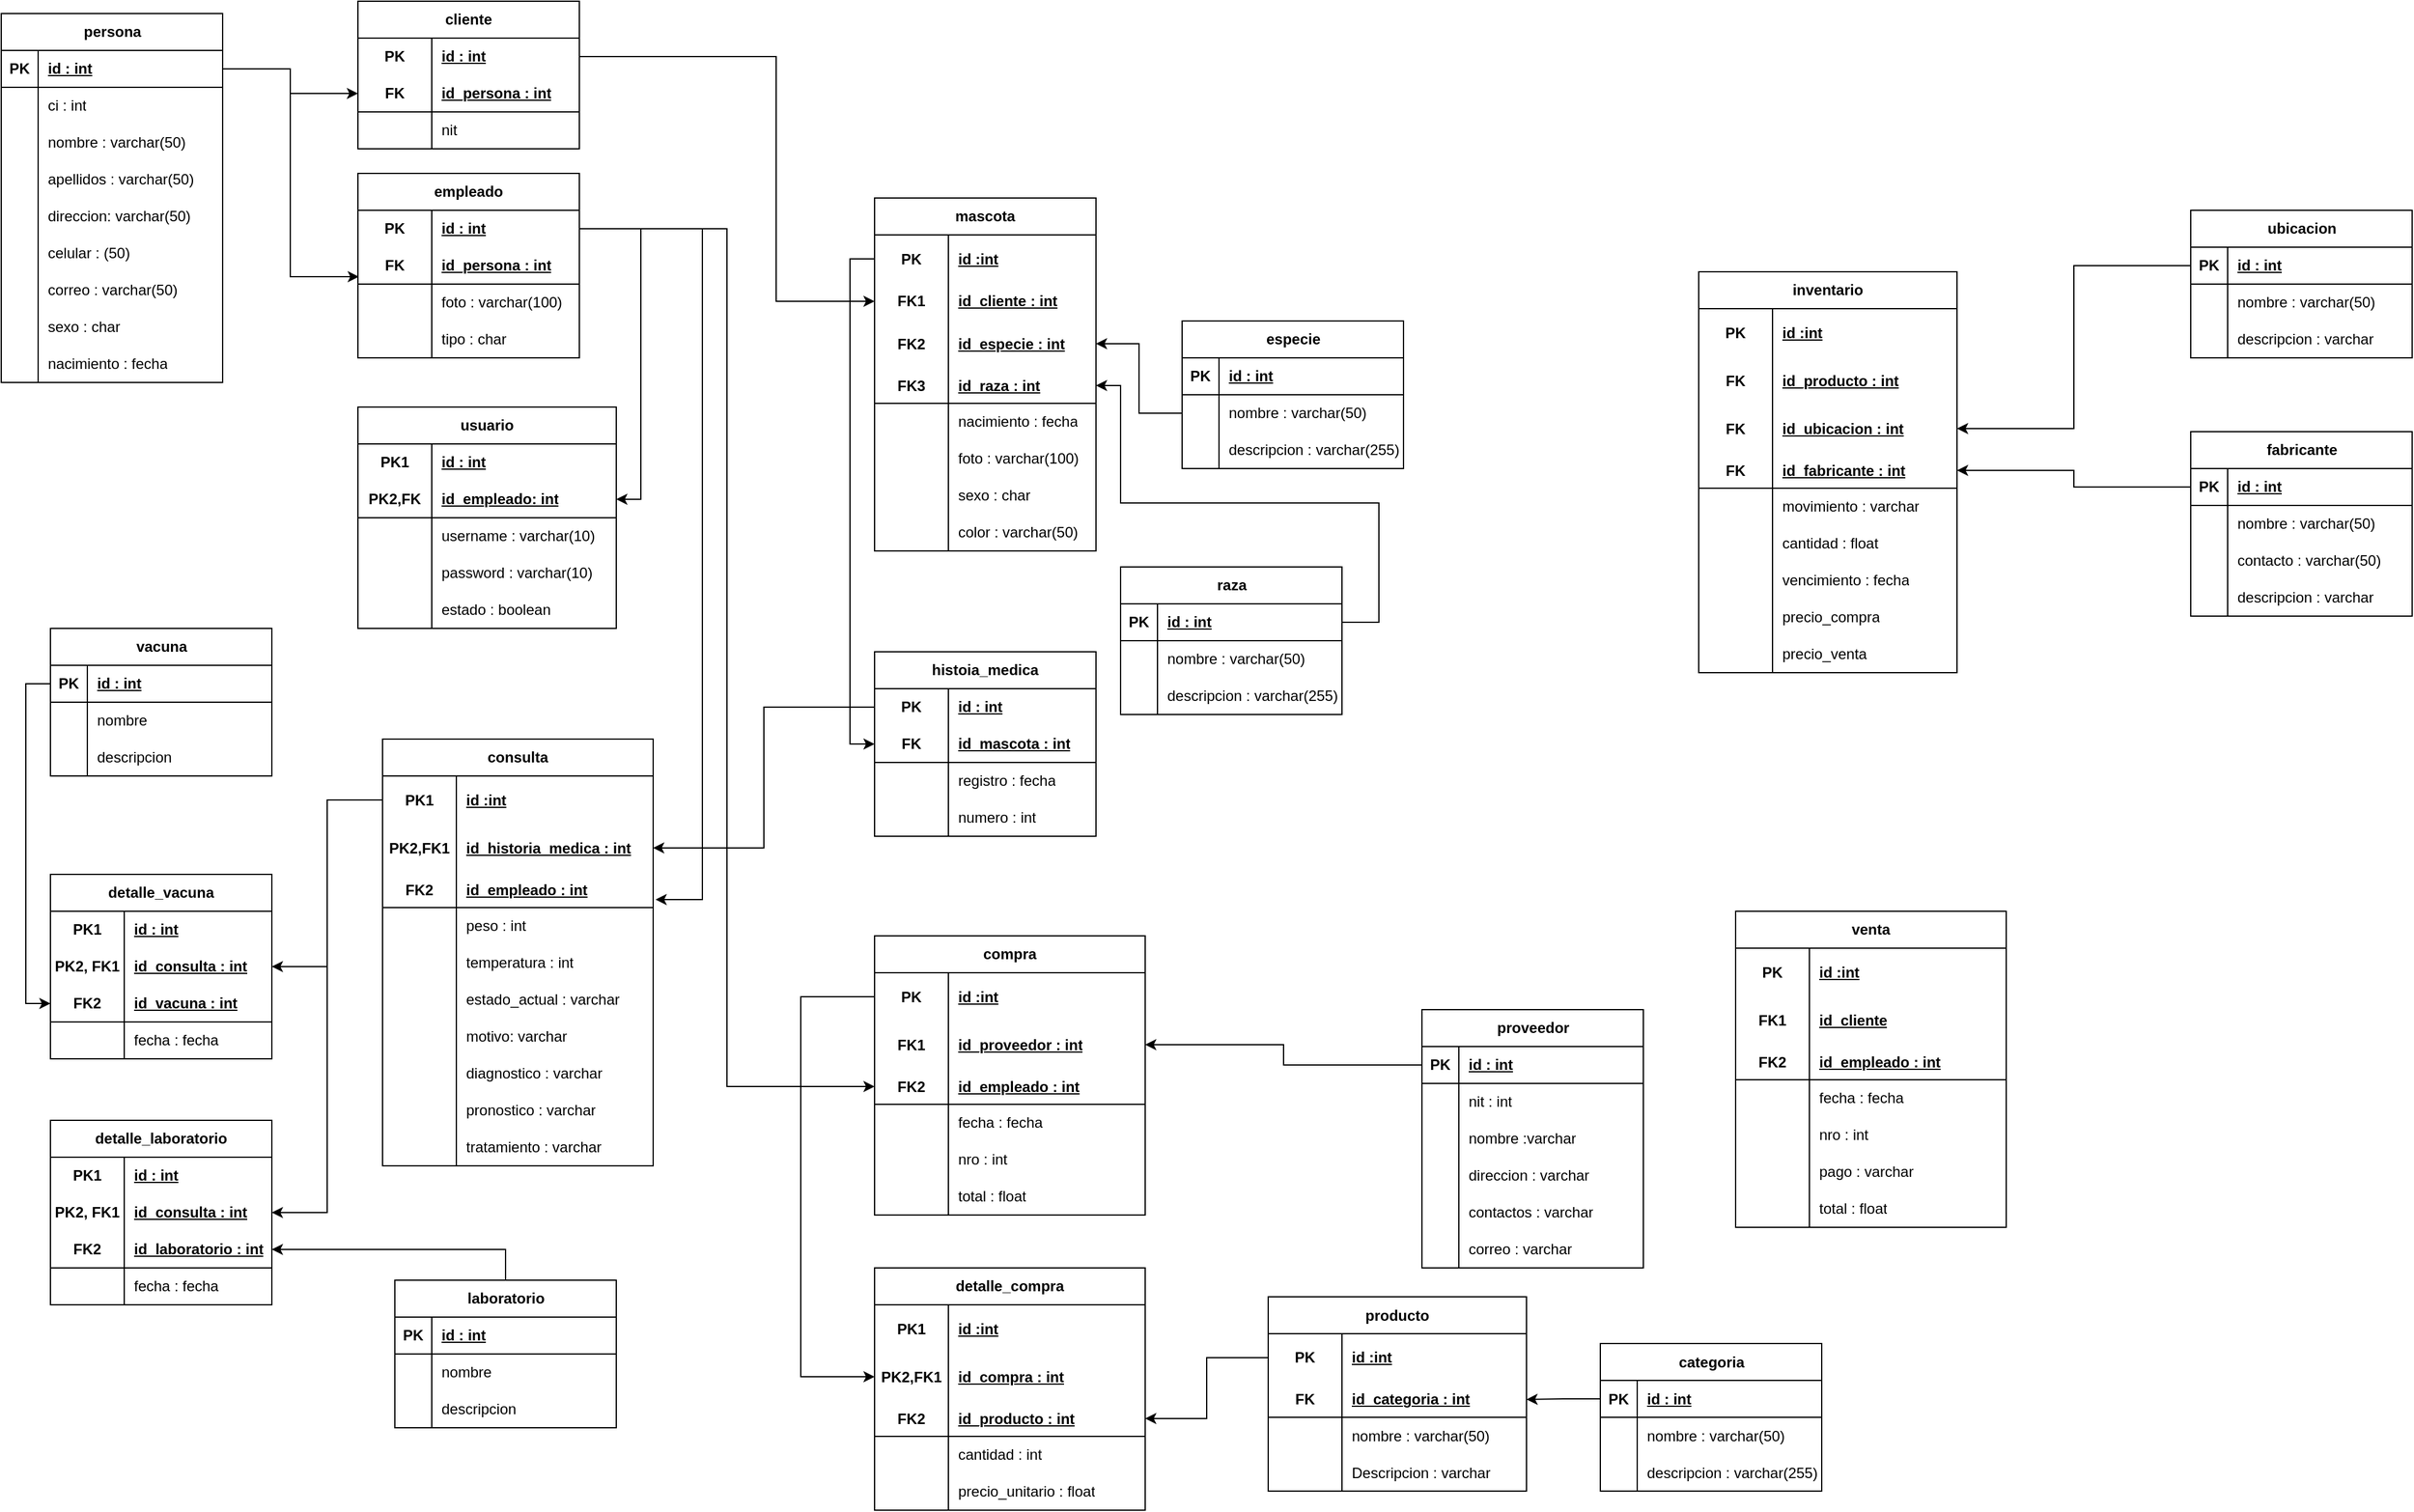 <mxfile version="24.8.2" pages="2">
  <diagram id="R2lEEEUBdFMjLlhIrx00" name="Page-1">
    <mxGraphModel dx="1318" dy="562" grid="1" gridSize="10" guides="1" tooltips="1" connect="1" arrows="1" fold="1" page="1" pageScale="1" pageWidth="3300" pageHeight="4681" math="0" shadow="0" extFonts="Permanent Marker^https://fonts.googleapis.com/css?family=Permanent+Marker">
      <root>
        <mxCell id="0" />
        <mxCell id="1" parent="0" />
        <mxCell id="AlnpzAqhKVnZYHlafAZL-15" value="persona" style="shape=table;startSize=30;container=1;collapsible=1;childLayout=tableLayout;fixedRows=1;rowLines=0;fontStyle=1;align=center;resizeLast=1;html=1;" parent="1" vertex="1">
          <mxGeometry x="20" y="50" width="180" height="300" as="geometry" />
        </mxCell>
        <mxCell id="AlnpzAqhKVnZYHlafAZL-16" value="" style="shape=tableRow;horizontal=0;startSize=0;swimlaneHead=0;swimlaneBody=0;fillColor=none;collapsible=0;dropTarget=0;points=[[0,0.5],[1,0.5]];portConstraint=eastwest;top=0;left=0;right=0;bottom=1;" parent="AlnpzAqhKVnZYHlafAZL-15" vertex="1">
          <mxGeometry y="30" width="180" height="30" as="geometry" />
        </mxCell>
        <mxCell id="AlnpzAqhKVnZYHlafAZL-17" value="PK" style="shape=partialRectangle;connectable=0;fillColor=none;top=0;left=0;bottom=0;right=0;fontStyle=1;overflow=hidden;whiteSpace=wrap;html=1;" parent="AlnpzAqhKVnZYHlafAZL-16" vertex="1">
          <mxGeometry width="30" height="30" as="geometry">
            <mxRectangle width="30" height="30" as="alternateBounds" />
          </mxGeometry>
        </mxCell>
        <mxCell id="AlnpzAqhKVnZYHlafAZL-18" value="id : int" style="shape=partialRectangle;connectable=0;fillColor=none;top=0;left=0;bottom=0;right=0;align=left;spacingLeft=6;fontStyle=5;overflow=hidden;whiteSpace=wrap;html=1;" parent="AlnpzAqhKVnZYHlafAZL-16" vertex="1">
          <mxGeometry x="30" width="150" height="30" as="geometry">
            <mxRectangle width="150" height="30" as="alternateBounds" />
          </mxGeometry>
        </mxCell>
        <mxCell id="AlnpzAqhKVnZYHlafAZL-19" value="" style="shape=tableRow;horizontal=0;startSize=0;swimlaneHead=0;swimlaneBody=0;fillColor=none;collapsible=0;dropTarget=0;points=[[0,0.5],[1,0.5]];portConstraint=eastwest;top=0;left=0;right=0;bottom=0;" parent="AlnpzAqhKVnZYHlafAZL-15" vertex="1">
          <mxGeometry y="60" width="180" height="30" as="geometry" />
        </mxCell>
        <mxCell id="AlnpzAqhKVnZYHlafAZL-20" value="" style="shape=partialRectangle;connectable=0;fillColor=none;top=0;left=0;bottom=0;right=0;editable=1;overflow=hidden;whiteSpace=wrap;html=1;" parent="AlnpzAqhKVnZYHlafAZL-19" vertex="1">
          <mxGeometry width="30" height="30" as="geometry">
            <mxRectangle width="30" height="30" as="alternateBounds" />
          </mxGeometry>
        </mxCell>
        <mxCell id="AlnpzAqhKVnZYHlafAZL-21" value="ci : int" style="shape=partialRectangle;connectable=0;fillColor=none;top=0;left=0;bottom=0;right=0;align=left;spacingLeft=6;overflow=hidden;whiteSpace=wrap;html=1;" parent="AlnpzAqhKVnZYHlafAZL-19" vertex="1">
          <mxGeometry x="30" width="150" height="30" as="geometry">
            <mxRectangle width="150" height="30" as="alternateBounds" />
          </mxGeometry>
        </mxCell>
        <mxCell id="AlnpzAqhKVnZYHlafAZL-22" value="" style="shape=tableRow;horizontal=0;startSize=0;swimlaneHead=0;swimlaneBody=0;fillColor=none;collapsible=0;dropTarget=0;points=[[0,0.5],[1,0.5]];portConstraint=eastwest;top=0;left=0;right=0;bottom=0;" parent="AlnpzAqhKVnZYHlafAZL-15" vertex="1">
          <mxGeometry y="90" width="180" height="30" as="geometry" />
        </mxCell>
        <mxCell id="AlnpzAqhKVnZYHlafAZL-23" value="" style="shape=partialRectangle;connectable=0;fillColor=none;top=0;left=0;bottom=0;right=0;editable=1;overflow=hidden;whiteSpace=wrap;html=1;" parent="AlnpzAqhKVnZYHlafAZL-22" vertex="1">
          <mxGeometry width="30" height="30" as="geometry">
            <mxRectangle width="30" height="30" as="alternateBounds" />
          </mxGeometry>
        </mxCell>
        <mxCell id="AlnpzAqhKVnZYHlafAZL-24" value="nombre : varchar(50)" style="shape=partialRectangle;connectable=0;fillColor=none;top=0;left=0;bottom=0;right=0;align=left;spacingLeft=6;overflow=hidden;whiteSpace=wrap;html=1;" parent="AlnpzAqhKVnZYHlafAZL-22" vertex="1">
          <mxGeometry x="30" width="150" height="30" as="geometry">
            <mxRectangle width="150" height="30" as="alternateBounds" />
          </mxGeometry>
        </mxCell>
        <mxCell id="AlnpzAqhKVnZYHlafAZL-25" value="" style="shape=tableRow;horizontal=0;startSize=0;swimlaneHead=0;swimlaneBody=0;fillColor=none;collapsible=0;dropTarget=0;points=[[0,0.5],[1,0.5]];portConstraint=eastwest;top=0;left=0;right=0;bottom=0;" parent="AlnpzAqhKVnZYHlafAZL-15" vertex="1">
          <mxGeometry y="120" width="180" height="30" as="geometry" />
        </mxCell>
        <mxCell id="AlnpzAqhKVnZYHlafAZL-26" value="" style="shape=partialRectangle;connectable=0;fillColor=none;top=0;left=0;bottom=0;right=0;editable=1;overflow=hidden;whiteSpace=wrap;html=1;" parent="AlnpzAqhKVnZYHlafAZL-25" vertex="1">
          <mxGeometry width="30" height="30" as="geometry">
            <mxRectangle width="30" height="30" as="alternateBounds" />
          </mxGeometry>
        </mxCell>
        <mxCell id="AlnpzAqhKVnZYHlafAZL-27" value="apellidos : varchar(50)" style="shape=partialRectangle;connectable=0;fillColor=none;top=0;left=0;bottom=0;right=0;align=left;spacingLeft=6;overflow=hidden;whiteSpace=wrap;html=1;" parent="AlnpzAqhKVnZYHlafAZL-25" vertex="1">
          <mxGeometry x="30" width="150" height="30" as="geometry">
            <mxRectangle width="150" height="30" as="alternateBounds" />
          </mxGeometry>
        </mxCell>
        <mxCell id="AlnpzAqhKVnZYHlafAZL-28" value="" style="shape=tableRow;horizontal=0;startSize=0;swimlaneHead=0;swimlaneBody=0;fillColor=none;collapsible=0;dropTarget=0;points=[[0,0.5],[1,0.5]];portConstraint=eastwest;top=0;left=0;right=0;bottom=0;" parent="AlnpzAqhKVnZYHlafAZL-15" vertex="1">
          <mxGeometry y="150" width="180" height="30" as="geometry" />
        </mxCell>
        <mxCell id="AlnpzAqhKVnZYHlafAZL-29" value="" style="shape=partialRectangle;connectable=0;fillColor=none;top=0;left=0;bottom=0;right=0;editable=1;overflow=hidden;whiteSpace=wrap;html=1;" parent="AlnpzAqhKVnZYHlafAZL-28" vertex="1">
          <mxGeometry width="30" height="30" as="geometry">
            <mxRectangle width="30" height="30" as="alternateBounds" />
          </mxGeometry>
        </mxCell>
        <mxCell id="AlnpzAqhKVnZYHlafAZL-30" value="direccion: varchar(50)" style="shape=partialRectangle;connectable=0;fillColor=none;top=0;left=0;bottom=0;right=0;align=left;spacingLeft=6;overflow=hidden;whiteSpace=wrap;html=1;" parent="AlnpzAqhKVnZYHlafAZL-28" vertex="1">
          <mxGeometry x="30" width="150" height="30" as="geometry">
            <mxRectangle width="150" height="30" as="alternateBounds" />
          </mxGeometry>
        </mxCell>
        <mxCell id="AlnpzAqhKVnZYHlafAZL-31" value="" style="shape=tableRow;horizontal=0;startSize=0;swimlaneHead=0;swimlaneBody=0;fillColor=none;collapsible=0;dropTarget=0;points=[[0,0.5],[1,0.5]];portConstraint=eastwest;top=0;left=0;right=0;bottom=0;" parent="AlnpzAqhKVnZYHlafAZL-15" vertex="1">
          <mxGeometry y="180" width="180" height="30" as="geometry" />
        </mxCell>
        <mxCell id="AlnpzAqhKVnZYHlafAZL-32" value="" style="shape=partialRectangle;connectable=0;fillColor=none;top=0;left=0;bottom=0;right=0;editable=1;overflow=hidden;whiteSpace=wrap;html=1;" parent="AlnpzAqhKVnZYHlafAZL-31" vertex="1">
          <mxGeometry width="30" height="30" as="geometry">
            <mxRectangle width="30" height="30" as="alternateBounds" />
          </mxGeometry>
        </mxCell>
        <mxCell id="AlnpzAqhKVnZYHlafAZL-33" value="celular : (50)" style="shape=partialRectangle;connectable=0;fillColor=none;top=0;left=0;bottom=0;right=0;align=left;spacingLeft=6;overflow=hidden;whiteSpace=wrap;html=1;" parent="AlnpzAqhKVnZYHlafAZL-31" vertex="1">
          <mxGeometry x="30" width="150" height="30" as="geometry">
            <mxRectangle width="150" height="30" as="alternateBounds" />
          </mxGeometry>
        </mxCell>
        <mxCell id="AlnpzAqhKVnZYHlafAZL-34" value="" style="shape=tableRow;horizontal=0;startSize=0;swimlaneHead=0;swimlaneBody=0;fillColor=none;collapsible=0;dropTarget=0;points=[[0,0.5],[1,0.5]];portConstraint=eastwest;top=0;left=0;right=0;bottom=0;" parent="AlnpzAqhKVnZYHlafAZL-15" vertex="1">
          <mxGeometry y="210" width="180" height="30" as="geometry" />
        </mxCell>
        <mxCell id="AlnpzAqhKVnZYHlafAZL-35" value="" style="shape=partialRectangle;connectable=0;fillColor=none;top=0;left=0;bottom=0;right=0;editable=1;overflow=hidden;whiteSpace=wrap;html=1;" parent="AlnpzAqhKVnZYHlafAZL-34" vertex="1">
          <mxGeometry width="30" height="30" as="geometry">
            <mxRectangle width="30" height="30" as="alternateBounds" />
          </mxGeometry>
        </mxCell>
        <mxCell id="AlnpzAqhKVnZYHlafAZL-36" value="correo : varchar(50)" style="shape=partialRectangle;connectable=0;fillColor=none;top=0;left=0;bottom=0;right=0;align=left;spacingLeft=6;overflow=hidden;whiteSpace=wrap;html=1;" parent="AlnpzAqhKVnZYHlafAZL-34" vertex="1">
          <mxGeometry x="30" width="150" height="30" as="geometry">
            <mxRectangle width="150" height="30" as="alternateBounds" />
          </mxGeometry>
        </mxCell>
        <mxCell id="AlnpzAqhKVnZYHlafAZL-37" value="" style="shape=tableRow;horizontal=0;startSize=0;swimlaneHead=0;swimlaneBody=0;fillColor=none;collapsible=0;dropTarget=0;points=[[0,0.5],[1,0.5]];portConstraint=eastwest;top=0;left=0;right=0;bottom=0;" parent="AlnpzAqhKVnZYHlafAZL-15" vertex="1">
          <mxGeometry y="240" width="180" height="30" as="geometry" />
        </mxCell>
        <mxCell id="AlnpzAqhKVnZYHlafAZL-38" value="" style="shape=partialRectangle;connectable=0;fillColor=none;top=0;left=0;bottom=0;right=0;editable=1;overflow=hidden;whiteSpace=wrap;html=1;" parent="AlnpzAqhKVnZYHlafAZL-37" vertex="1">
          <mxGeometry width="30" height="30" as="geometry">
            <mxRectangle width="30" height="30" as="alternateBounds" />
          </mxGeometry>
        </mxCell>
        <mxCell id="AlnpzAqhKVnZYHlafAZL-39" value="sexo : char" style="shape=partialRectangle;connectable=0;fillColor=none;top=0;left=0;bottom=0;right=0;align=left;spacingLeft=6;overflow=hidden;whiteSpace=wrap;html=1;" parent="AlnpzAqhKVnZYHlafAZL-37" vertex="1">
          <mxGeometry x="30" width="150" height="30" as="geometry">
            <mxRectangle width="150" height="30" as="alternateBounds" />
          </mxGeometry>
        </mxCell>
        <mxCell id="AlnpzAqhKVnZYHlafAZL-98" value="" style="shape=tableRow;horizontal=0;startSize=0;swimlaneHead=0;swimlaneBody=0;fillColor=none;collapsible=0;dropTarget=0;points=[[0,0.5],[1,0.5]];portConstraint=eastwest;top=0;left=0;right=0;bottom=0;" parent="AlnpzAqhKVnZYHlafAZL-15" vertex="1">
          <mxGeometry y="270" width="180" height="30" as="geometry" />
        </mxCell>
        <mxCell id="AlnpzAqhKVnZYHlafAZL-99" value="" style="shape=partialRectangle;connectable=0;fillColor=none;top=0;left=0;bottom=0;right=0;editable=1;overflow=hidden;whiteSpace=wrap;html=1;" parent="AlnpzAqhKVnZYHlafAZL-98" vertex="1">
          <mxGeometry width="30" height="30" as="geometry">
            <mxRectangle width="30" height="30" as="alternateBounds" />
          </mxGeometry>
        </mxCell>
        <mxCell id="AlnpzAqhKVnZYHlafAZL-100" value="nacimiento : fecha" style="shape=partialRectangle;connectable=0;fillColor=none;top=0;left=0;bottom=0;right=0;align=left;spacingLeft=6;overflow=hidden;whiteSpace=wrap;html=1;" parent="AlnpzAqhKVnZYHlafAZL-98" vertex="1">
          <mxGeometry x="30" width="150" height="30" as="geometry">
            <mxRectangle width="150" height="30" as="alternateBounds" />
          </mxGeometry>
        </mxCell>
        <mxCell id="AlnpzAqhKVnZYHlafAZL-72" value="cliente" style="shape=table;startSize=30;container=1;collapsible=1;childLayout=tableLayout;fixedRows=1;rowLines=0;fontStyle=1;align=center;resizeLast=1;html=1;whiteSpace=wrap;" parent="1" vertex="1">
          <mxGeometry x="310" y="40" width="180" height="120" as="geometry" />
        </mxCell>
        <mxCell id="AlnpzAqhKVnZYHlafAZL-73" value="" style="shape=tableRow;horizontal=0;startSize=0;swimlaneHead=0;swimlaneBody=0;fillColor=none;collapsible=0;dropTarget=0;points=[[0,0.5],[1,0.5]];portConstraint=eastwest;top=0;left=0;right=0;bottom=0;html=1;" parent="AlnpzAqhKVnZYHlafAZL-72" vertex="1">
          <mxGeometry y="30" width="180" height="30" as="geometry" />
        </mxCell>
        <mxCell id="AlnpzAqhKVnZYHlafAZL-74" value="PK" style="shape=partialRectangle;connectable=0;fillColor=none;top=0;left=0;bottom=0;right=0;fontStyle=1;overflow=hidden;html=1;whiteSpace=wrap;" parent="AlnpzAqhKVnZYHlafAZL-73" vertex="1">
          <mxGeometry width="60" height="30" as="geometry">
            <mxRectangle width="60" height="30" as="alternateBounds" />
          </mxGeometry>
        </mxCell>
        <mxCell id="AlnpzAqhKVnZYHlafAZL-75" value="id : int" style="shape=partialRectangle;connectable=0;fillColor=none;top=0;left=0;bottom=0;right=0;align=left;spacingLeft=6;fontStyle=5;overflow=hidden;html=1;whiteSpace=wrap;" parent="AlnpzAqhKVnZYHlafAZL-73" vertex="1">
          <mxGeometry x="60" width="120" height="30" as="geometry">
            <mxRectangle width="120" height="30" as="alternateBounds" />
          </mxGeometry>
        </mxCell>
        <mxCell id="AlnpzAqhKVnZYHlafAZL-76" value="" style="shape=tableRow;horizontal=0;startSize=0;swimlaneHead=0;swimlaneBody=0;fillColor=none;collapsible=0;dropTarget=0;points=[[0,0.5],[1,0.5]];portConstraint=eastwest;top=0;left=0;right=0;bottom=1;html=1;" parent="AlnpzAqhKVnZYHlafAZL-72" vertex="1">
          <mxGeometry y="60" width="180" height="30" as="geometry" />
        </mxCell>
        <mxCell id="AlnpzAqhKVnZYHlafAZL-77" value="FK" style="shape=partialRectangle;connectable=0;fillColor=none;top=0;left=0;bottom=0;right=0;fontStyle=1;overflow=hidden;html=1;whiteSpace=wrap;" parent="AlnpzAqhKVnZYHlafAZL-76" vertex="1">
          <mxGeometry width="60" height="30" as="geometry">
            <mxRectangle width="60" height="30" as="alternateBounds" />
          </mxGeometry>
        </mxCell>
        <mxCell id="AlnpzAqhKVnZYHlafAZL-78" value="id_persona : int" style="shape=partialRectangle;connectable=0;fillColor=none;top=0;left=0;bottom=0;right=0;align=left;spacingLeft=6;fontStyle=5;overflow=hidden;html=1;whiteSpace=wrap;" parent="AlnpzAqhKVnZYHlafAZL-76" vertex="1">
          <mxGeometry x="60" width="120" height="30" as="geometry">
            <mxRectangle width="120" height="30" as="alternateBounds" />
          </mxGeometry>
        </mxCell>
        <mxCell id="AlnpzAqhKVnZYHlafAZL-79" value="" style="shape=tableRow;horizontal=0;startSize=0;swimlaneHead=0;swimlaneBody=0;fillColor=none;collapsible=0;dropTarget=0;points=[[0,0.5],[1,0.5]];portConstraint=eastwest;top=0;left=0;right=0;bottom=0;html=1;" parent="AlnpzAqhKVnZYHlafAZL-72" vertex="1">
          <mxGeometry y="90" width="180" height="30" as="geometry" />
        </mxCell>
        <mxCell id="AlnpzAqhKVnZYHlafAZL-80" value="" style="shape=partialRectangle;connectable=0;fillColor=none;top=0;left=0;bottom=0;right=0;editable=1;overflow=hidden;html=1;whiteSpace=wrap;" parent="AlnpzAqhKVnZYHlafAZL-79" vertex="1">
          <mxGeometry width="60" height="30" as="geometry">
            <mxRectangle width="60" height="30" as="alternateBounds" />
          </mxGeometry>
        </mxCell>
        <mxCell id="AlnpzAqhKVnZYHlafAZL-81" value="nit" style="shape=partialRectangle;connectable=0;fillColor=none;top=0;left=0;bottom=0;right=0;align=left;spacingLeft=6;overflow=hidden;html=1;whiteSpace=wrap;" parent="AlnpzAqhKVnZYHlafAZL-79" vertex="1">
          <mxGeometry x="60" width="120" height="30" as="geometry">
            <mxRectangle width="120" height="30" as="alternateBounds" />
          </mxGeometry>
        </mxCell>
        <mxCell id="AlnpzAqhKVnZYHlafAZL-87" style="edgeStyle=orthogonalEdgeStyle;rounded=0;orthogonalLoop=1;jettySize=auto;html=1;exitX=1;exitY=0.5;exitDx=0;exitDy=0;" parent="1" source="AlnpzAqhKVnZYHlafAZL-16" target="AlnpzAqhKVnZYHlafAZL-76" edge="1">
          <mxGeometry relative="1" as="geometry" />
        </mxCell>
        <mxCell id="AlnpzAqhKVnZYHlafAZL-88" value="empleado" style="shape=table;startSize=30;container=1;collapsible=1;childLayout=tableLayout;fixedRows=1;rowLines=0;fontStyle=1;align=center;resizeLast=1;html=1;whiteSpace=wrap;" parent="1" vertex="1">
          <mxGeometry x="310" y="180" width="180" height="150" as="geometry" />
        </mxCell>
        <mxCell id="AlnpzAqhKVnZYHlafAZL-89" value="" style="shape=tableRow;horizontal=0;startSize=0;swimlaneHead=0;swimlaneBody=0;fillColor=none;collapsible=0;dropTarget=0;points=[[0,0.5],[1,0.5]];portConstraint=eastwest;top=0;left=0;right=0;bottom=0;html=1;" parent="AlnpzAqhKVnZYHlafAZL-88" vertex="1">
          <mxGeometry y="30" width="180" height="30" as="geometry" />
        </mxCell>
        <mxCell id="AlnpzAqhKVnZYHlafAZL-90" value="PK" style="shape=partialRectangle;connectable=0;fillColor=none;top=0;left=0;bottom=0;right=0;fontStyle=1;overflow=hidden;html=1;whiteSpace=wrap;" parent="AlnpzAqhKVnZYHlafAZL-89" vertex="1">
          <mxGeometry width="60" height="30" as="geometry">
            <mxRectangle width="60" height="30" as="alternateBounds" />
          </mxGeometry>
        </mxCell>
        <mxCell id="AlnpzAqhKVnZYHlafAZL-91" value="id : int" style="shape=partialRectangle;connectable=0;fillColor=none;top=0;left=0;bottom=0;right=0;align=left;spacingLeft=6;fontStyle=5;overflow=hidden;html=1;whiteSpace=wrap;" parent="AlnpzAqhKVnZYHlafAZL-89" vertex="1">
          <mxGeometry x="60" width="120" height="30" as="geometry">
            <mxRectangle width="120" height="30" as="alternateBounds" />
          </mxGeometry>
        </mxCell>
        <mxCell id="AlnpzAqhKVnZYHlafAZL-92" value="" style="shape=tableRow;horizontal=0;startSize=0;swimlaneHead=0;swimlaneBody=0;fillColor=none;collapsible=0;dropTarget=0;points=[[0,0.5],[1,0.5]];portConstraint=eastwest;top=0;left=0;right=0;bottom=1;html=1;" parent="AlnpzAqhKVnZYHlafAZL-88" vertex="1">
          <mxGeometry y="60" width="180" height="30" as="geometry" />
        </mxCell>
        <mxCell id="AlnpzAqhKVnZYHlafAZL-93" value="FK" style="shape=partialRectangle;connectable=0;fillColor=none;top=0;left=0;bottom=0;right=0;fontStyle=1;overflow=hidden;html=1;whiteSpace=wrap;" parent="AlnpzAqhKVnZYHlafAZL-92" vertex="1">
          <mxGeometry width="60" height="30" as="geometry">
            <mxRectangle width="60" height="30" as="alternateBounds" />
          </mxGeometry>
        </mxCell>
        <mxCell id="AlnpzAqhKVnZYHlafAZL-94" value="id_persona : int" style="shape=partialRectangle;connectable=0;fillColor=none;top=0;left=0;bottom=0;right=0;align=left;spacingLeft=6;fontStyle=5;overflow=hidden;html=1;whiteSpace=wrap;" parent="AlnpzAqhKVnZYHlafAZL-92" vertex="1">
          <mxGeometry x="60" width="120" height="30" as="geometry">
            <mxRectangle width="120" height="30" as="alternateBounds" />
          </mxGeometry>
        </mxCell>
        <mxCell id="AlnpzAqhKVnZYHlafAZL-95" value="" style="shape=tableRow;horizontal=0;startSize=0;swimlaneHead=0;swimlaneBody=0;fillColor=none;collapsible=0;dropTarget=0;points=[[0,0.5],[1,0.5]];portConstraint=eastwest;top=0;left=0;right=0;bottom=0;html=1;" parent="AlnpzAqhKVnZYHlafAZL-88" vertex="1">
          <mxGeometry y="90" width="180" height="30" as="geometry" />
        </mxCell>
        <mxCell id="AlnpzAqhKVnZYHlafAZL-96" value="" style="shape=partialRectangle;connectable=0;fillColor=none;top=0;left=0;bottom=0;right=0;editable=1;overflow=hidden;html=1;whiteSpace=wrap;" parent="AlnpzAqhKVnZYHlafAZL-95" vertex="1">
          <mxGeometry width="60" height="30" as="geometry">
            <mxRectangle width="60" height="30" as="alternateBounds" />
          </mxGeometry>
        </mxCell>
        <mxCell id="AlnpzAqhKVnZYHlafAZL-97" value="foto : varchar(100)" style="shape=partialRectangle;connectable=0;fillColor=none;top=0;left=0;bottom=0;right=0;align=left;spacingLeft=6;overflow=hidden;html=1;whiteSpace=wrap;" parent="AlnpzAqhKVnZYHlafAZL-95" vertex="1">
          <mxGeometry x="60" width="120" height="30" as="geometry">
            <mxRectangle width="120" height="30" as="alternateBounds" />
          </mxGeometry>
        </mxCell>
        <mxCell id="AlnpzAqhKVnZYHlafAZL-306" value="" style="shape=tableRow;horizontal=0;startSize=0;swimlaneHead=0;swimlaneBody=0;fillColor=none;collapsible=0;dropTarget=0;points=[[0,0.5],[1,0.5]];portConstraint=eastwest;top=0;left=0;right=0;bottom=0;html=1;" parent="AlnpzAqhKVnZYHlafAZL-88" vertex="1">
          <mxGeometry y="120" width="180" height="30" as="geometry" />
        </mxCell>
        <mxCell id="AlnpzAqhKVnZYHlafAZL-307" value="" style="shape=partialRectangle;connectable=0;fillColor=none;top=0;left=0;bottom=0;right=0;editable=1;overflow=hidden;html=1;whiteSpace=wrap;" parent="AlnpzAqhKVnZYHlafAZL-306" vertex="1">
          <mxGeometry width="60" height="30" as="geometry">
            <mxRectangle width="60" height="30" as="alternateBounds" />
          </mxGeometry>
        </mxCell>
        <mxCell id="AlnpzAqhKVnZYHlafAZL-308" value="tipo : char" style="shape=partialRectangle;connectable=0;fillColor=none;top=0;left=0;bottom=0;right=0;align=left;spacingLeft=6;overflow=hidden;html=1;whiteSpace=wrap;" parent="AlnpzAqhKVnZYHlafAZL-306" vertex="1">
          <mxGeometry x="60" width="120" height="30" as="geometry">
            <mxRectangle width="120" height="30" as="alternateBounds" />
          </mxGeometry>
        </mxCell>
        <mxCell id="AlnpzAqhKVnZYHlafAZL-101" style="edgeStyle=orthogonalEdgeStyle;rounded=0;orthogonalLoop=1;jettySize=auto;html=1;exitX=1;exitY=0.5;exitDx=0;exitDy=0;entryX=0.004;entryY=0.8;entryDx=0;entryDy=0;entryPerimeter=0;" parent="1" source="AlnpzAqhKVnZYHlafAZL-16" target="AlnpzAqhKVnZYHlafAZL-92" edge="1">
          <mxGeometry relative="1" as="geometry" />
        </mxCell>
        <mxCell id="AlnpzAqhKVnZYHlafAZL-102" value="usuario" style="shape=table;startSize=30;container=1;collapsible=1;childLayout=tableLayout;fixedRows=1;rowLines=0;fontStyle=1;align=center;resizeLast=1;html=1;whiteSpace=wrap;" parent="1" vertex="1">
          <mxGeometry x="310" y="370" width="210" height="180" as="geometry" />
        </mxCell>
        <mxCell id="AlnpzAqhKVnZYHlafAZL-103" value="" style="shape=tableRow;horizontal=0;startSize=0;swimlaneHead=0;swimlaneBody=0;fillColor=none;collapsible=0;dropTarget=0;points=[[0,0.5],[1,0.5]];portConstraint=eastwest;top=0;left=0;right=0;bottom=0;html=1;" parent="AlnpzAqhKVnZYHlafAZL-102" vertex="1">
          <mxGeometry y="30" width="210" height="30" as="geometry" />
        </mxCell>
        <mxCell id="AlnpzAqhKVnZYHlafAZL-104" value="PK1" style="shape=partialRectangle;connectable=0;fillColor=none;top=0;left=0;bottom=0;right=0;fontStyle=1;overflow=hidden;html=1;whiteSpace=wrap;" parent="AlnpzAqhKVnZYHlafAZL-103" vertex="1">
          <mxGeometry width="60" height="30" as="geometry">
            <mxRectangle width="60" height="30" as="alternateBounds" />
          </mxGeometry>
        </mxCell>
        <mxCell id="AlnpzAqhKVnZYHlafAZL-105" value="id : int" style="shape=partialRectangle;connectable=0;fillColor=none;top=0;left=0;bottom=0;right=0;align=left;spacingLeft=6;fontStyle=5;overflow=hidden;html=1;whiteSpace=wrap;" parent="AlnpzAqhKVnZYHlafAZL-103" vertex="1">
          <mxGeometry x="60" width="150" height="30" as="geometry">
            <mxRectangle width="150" height="30" as="alternateBounds" />
          </mxGeometry>
        </mxCell>
        <mxCell id="AlnpzAqhKVnZYHlafAZL-106" value="" style="shape=tableRow;horizontal=0;startSize=0;swimlaneHead=0;swimlaneBody=0;fillColor=none;collapsible=0;dropTarget=0;points=[[0,0.5],[1,0.5]];portConstraint=eastwest;top=0;left=0;right=0;bottom=1;html=1;" parent="AlnpzAqhKVnZYHlafAZL-102" vertex="1">
          <mxGeometry y="60" width="210" height="30" as="geometry" />
        </mxCell>
        <mxCell id="AlnpzAqhKVnZYHlafAZL-107" value="PK2,FK" style="shape=partialRectangle;connectable=0;fillColor=none;top=0;left=0;bottom=0;right=0;fontStyle=1;overflow=hidden;html=1;whiteSpace=wrap;" parent="AlnpzAqhKVnZYHlafAZL-106" vertex="1">
          <mxGeometry width="60" height="30" as="geometry">
            <mxRectangle width="60" height="30" as="alternateBounds" />
          </mxGeometry>
        </mxCell>
        <mxCell id="AlnpzAqhKVnZYHlafAZL-108" value="id_empleado: int" style="shape=partialRectangle;connectable=0;fillColor=none;top=0;left=0;bottom=0;right=0;align=left;spacingLeft=6;fontStyle=5;overflow=hidden;html=1;whiteSpace=wrap;" parent="AlnpzAqhKVnZYHlafAZL-106" vertex="1">
          <mxGeometry x="60" width="150" height="30" as="geometry">
            <mxRectangle width="150" height="30" as="alternateBounds" />
          </mxGeometry>
        </mxCell>
        <mxCell id="AlnpzAqhKVnZYHlafAZL-109" value="" style="shape=tableRow;horizontal=0;startSize=0;swimlaneHead=0;swimlaneBody=0;fillColor=none;collapsible=0;dropTarget=0;points=[[0,0.5],[1,0.5]];portConstraint=eastwest;top=0;left=0;right=0;bottom=0;html=1;" parent="AlnpzAqhKVnZYHlafAZL-102" vertex="1">
          <mxGeometry y="90" width="210" height="30" as="geometry" />
        </mxCell>
        <mxCell id="AlnpzAqhKVnZYHlafAZL-110" value="" style="shape=partialRectangle;connectable=0;fillColor=none;top=0;left=0;bottom=0;right=0;editable=1;overflow=hidden;html=1;whiteSpace=wrap;" parent="AlnpzAqhKVnZYHlafAZL-109" vertex="1">
          <mxGeometry width="60" height="30" as="geometry">
            <mxRectangle width="60" height="30" as="alternateBounds" />
          </mxGeometry>
        </mxCell>
        <mxCell id="AlnpzAqhKVnZYHlafAZL-111" value="username : varchar(10)" style="shape=partialRectangle;connectable=0;fillColor=none;top=0;left=0;bottom=0;right=0;align=left;spacingLeft=6;overflow=hidden;html=1;whiteSpace=wrap;" parent="AlnpzAqhKVnZYHlafAZL-109" vertex="1">
          <mxGeometry x="60" width="150" height="30" as="geometry">
            <mxRectangle width="150" height="30" as="alternateBounds" />
          </mxGeometry>
        </mxCell>
        <mxCell id="AlnpzAqhKVnZYHlafAZL-112" value="" style="shape=tableRow;horizontal=0;startSize=0;swimlaneHead=0;swimlaneBody=0;fillColor=none;collapsible=0;dropTarget=0;points=[[0,0.5],[1,0.5]];portConstraint=eastwest;top=0;left=0;right=0;bottom=0;html=1;" parent="AlnpzAqhKVnZYHlafAZL-102" vertex="1">
          <mxGeometry y="120" width="210" height="30" as="geometry" />
        </mxCell>
        <mxCell id="AlnpzAqhKVnZYHlafAZL-113" value="" style="shape=partialRectangle;connectable=0;fillColor=none;top=0;left=0;bottom=0;right=0;editable=1;overflow=hidden;html=1;whiteSpace=wrap;" parent="AlnpzAqhKVnZYHlafAZL-112" vertex="1">
          <mxGeometry width="60" height="30" as="geometry">
            <mxRectangle width="60" height="30" as="alternateBounds" />
          </mxGeometry>
        </mxCell>
        <mxCell id="AlnpzAqhKVnZYHlafAZL-114" value="password : varchar(10)" style="shape=partialRectangle;connectable=0;fillColor=none;top=0;left=0;bottom=0;right=0;align=left;spacingLeft=6;overflow=hidden;html=1;whiteSpace=wrap;" parent="AlnpzAqhKVnZYHlafAZL-112" vertex="1">
          <mxGeometry x="60" width="150" height="30" as="geometry">
            <mxRectangle width="150" height="30" as="alternateBounds" />
          </mxGeometry>
        </mxCell>
        <mxCell id="AlnpzAqhKVnZYHlafAZL-118" value="" style="shape=tableRow;horizontal=0;startSize=0;swimlaneHead=0;swimlaneBody=0;fillColor=none;collapsible=0;dropTarget=0;points=[[0,0.5],[1,0.5]];portConstraint=eastwest;top=0;left=0;right=0;bottom=0;html=1;" parent="AlnpzAqhKVnZYHlafAZL-102" vertex="1">
          <mxGeometry y="150" width="210" height="30" as="geometry" />
        </mxCell>
        <mxCell id="AlnpzAqhKVnZYHlafAZL-119" value="" style="shape=partialRectangle;connectable=0;fillColor=none;top=0;left=0;bottom=0;right=0;editable=1;overflow=hidden;html=1;whiteSpace=wrap;" parent="AlnpzAqhKVnZYHlafAZL-118" vertex="1">
          <mxGeometry width="60" height="30" as="geometry">
            <mxRectangle width="60" height="30" as="alternateBounds" />
          </mxGeometry>
        </mxCell>
        <mxCell id="AlnpzAqhKVnZYHlafAZL-120" value="estado : boolean" style="shape=partialRectangle;connectable=0;fillColor=none;top=0;left=0;bottom=0;right=0;align=left;spacingLeft=6;overflow=hidden;html=1;whiteSpace=wrap;" parent="AlnpzAqhKVnZYHlafAZL-118" vertex="1">
          <mxGeometry x="60" width="150" height="30" as="geometry">
            <mxRectangle width="150" height="30" as="alternateBounds" />
          </mxGeometry>
        </mxCell>
        <mxCell id="AlnpzAqhKVnZYHlafAZL-122" style="edgeStyle=orthogonalEdgeStyle;rounded=0;orthogonalLoop=1;jettySize=auto;html=1;entryX=1;entryY=0.5;entryDx=0;entryDy=0;" parent="1" source="AlnpzAqhKVnZYHlafAZL-89" target="AlnpzAqhKVnZYHlafAZL-106" edge="1">
          <mxGeometry relative="1" as="geometry" />
        </mxCell>
        <mxCell id="AlnpzAqhKVnZYHlafAZL-145" value="mascota" style="shape=table;startSize=30;container=1;collapsible=1;childLayout=tableLayout;fixedRows=1;rowLines=0;fontStyle=1;align=center;resizeLast=1;html=1;whiteSpace=wrap;" parent="1" vertex="1">
          <mxGeometry x="730" y="200" width="180" height="287" as="geometry" />
        </mxCell>
        <mxCell id="AlnpzAqhKVnZYHlafAZL-146" value="" style="shape=tableRow;horizontal=0;startSize=0;swimlaneHead=0;swimlaneBody=0;fillColor=none;collapsible=0;dropTarget=0;points=[[0,0.5],[1,0.5]];portConstraint=eastwest;top=0;left=0;right=0;bottom=0;html=1;" parent="AlnpzAqhKVnZYHlafAZL-145" vertex="1">
          <mxGeometry y="30" width="180" height="39" as="geometry" />
        </mxCell>
        <mxCell id="AlnpzAqhKVnZYHlafAZL-147" value="PK" style="shape=partialRectangle;connectable=0;fillColor=none;top=0;left=0;bottom=0;right=0;fontStyle=1;overflow=hidden;html=1;whiteSpace=wrap;" parent="AlnpzAqhKVnZYHlafAZL-146" vertex="1">
          <mxGeometry width="60" height="39" as="geometry">
            <mxRectangle width="60" height="39" as="alternateBounds" />
          </mxGeometry>
        </mxCell>
        <mxCell id="AlnpzAqhKVnZYHlafAZL-148" value="id :int" style="shape=partialRectangle;connectable=0;fillColor=none;top=0;left=0;bottom=0;right=0;align=left;spacingLeft=6;fontStyle=5;overflow=hidden;html=1;whiteSpace=wrap;" parent="AlnpzAqhKVnZYHlafAZL-146" vertex="1">
          <mxGeometry x="60" width="120" height="39" as="geometry">
            <mxRectangle width="120" height="39" as="alternateBounds" />
          </mxGeometry>
        </mxCell>
        <mxCell id="AlnpzAqhKVnZYHlafAZL-158" value="" style="shape=tableRow;horizontal=0;startSize=0;swimlaneHead=0;swimlaneBody=0;fillColor=none;collapsible=0;dropTarget=0;points=[[0,0.5],[1,0.5]];portConstraint=eastwest;top=0;left=0;right=0;bottom=0;html=1;" parent="AlnpzAqhKVnZYHlafAZL-145" vertex="1">
          <mxGeometry y="69" width="180" height="30" as="geometry" />
        </mxCell>
        <mxCell id="AlnpzAqhKVnZYHlafAZL-159" value="FK1" style="shape=partialRectangle;connectable=0;fillColor=none;top=0;left=0;bottom=0;right=0;fontStyle=1;overflow=hidden;html=1;whiteSpace=wrap;" parent="AlnpzAqhKVnZYHlafAZL-158" vertex="1">
          <mxGeometry width="60" height="30" as="geometry">
            <mxRectangle width="60" height="30" as="alternateBounds" />
          </mxGeometry>
        </mxCell>
        <mxCell id="AlnpzAqhKVnZYHlafAZL-160" value="id_cliente : int" style="shape=partialRectangle;connectable=0;fillColor=none;top=0;left=0;bottom=0;right=0;align=left;spacingLeft=6;fontStyle=5;overflow=hidden;html=1;whiteSpace=wrap;" parent="AlnpzAqhKVnZYHlafAZL-158" vertex="1">
          <mxGeometry x="60" width="120" height="30" as="geometry">
            <mxRectangle width="120" height="30" as="alternateBounds" />
          </mxGeometry>
        </mxCell>
        <mxCell id="AlnpzAqhKVnZYHlafAZL-164" value="" style="shape=tableRow;horizontal=0;startSize=0;swimlaneHead=0;swimlaneBody=0;fillColor=none;collapsible=0;dropTarget=0;points=[[0,0.5],[1,0.5]];portConstraint=eastwest;top=0;left=0;right=0;bottom=0;html=1;" parent="AlnpzAqhKVnZYHlafAZL-145" vertex="1">
          <mxGeometry y="99" width="180" height="39" as="geometry" />
        </mxCell>
        <mxCell id="AlnpzAqhKVnZYHlafAZL-165" value="FK2" style="shape=partialRectangle;connectable=0;fillColor=none;top=0;left=0;bottom=0;right=0;fontStyle=1;overflow=hidden;html=1;whiteSpace=wrap;" parent="AlnpzAqhKVnZYHlafAZL-164" vertex="1">
          <mxGeometry width="60" height="39" as="geometry">
            <mxRectangle width="60" height="39" as="alternateBounds" />
          </mxGeometry>
        </mxCell>
        <mxCell id="AlnpzAqhKVnZYHlafAZL-166" value="id_especie : int" style="shape=partialRectangle;connectable=0;fillColor=none;top=0;left=0;bottom=0;right=0;align=left;spacingLeft=6;fontStyle=5;overflow=hidden;html=1;whiteSpace=wrap;" parent="AlnpzAqhKVnZYHlafAZL-164" vertex="1">
          <mxGeometry x="60" width="120" height="39" as="geometry">
            <mxRectangle width="120" height="39" as="alternateBounds" />
          </mxGeometry>
        </mxCell>
        <mxCell id="AlnpzAqhKVnZYHlafAZL-149" value="" style="shape=tableRow;horizontal=0;startSize=0;swimlaneHead=0;swimlaneBody=0;fillColor=none;collapsible=0;dropTarget=0;points=[[0,0.5],[1,0.5]];portConstraint=eastwest;top=0;left=0;right=0;bottom=1;html=1;" parent="AlnpzAqhKVnZYHlafAZL-145" vertex="1">
          <mxGeometry y="138" width="180" height="29" as="geometry" />
        </mxCell>
        <mxCell id="AlnpzAqhKVnZYHlafAZL-150" value="FK3" style="shape=partialRectangle;connectable=0;fillColor=none;top=0;left=0;bottom=0;right=0;fontStyle=1;overflow=hidden;html=1;whiteSpace=wrap;" parent="AlnpzAqhKVnZYHlafAZL-149" vertex="1">
          <mxGeometry width="60" height="29" as="geometry">
            <mxRectangle width="60" height="29" as="alternateBounds" />
          </mxGeometry>
        </mxCell>
        <mxCell id="AlnpzAqhKVnZYHlafAZL-151" value="id_raza : int" style="shape=partialRectangle;connectable=0;fillColor=none;top=0;left=0;bottom=0;right=0;align=left;spacingLeft=6;fontStyle=5;overflow=hidden;html=1;whiteSpace=wrap;" parent="AlnpzAqhKVnZYHlafAZL-149" vertex="1">
          <mxGeometry x="60" width="120" height="29" as="geometry">
            <mxRectangle width="120" height="29" as="alternateBounds" />
          </mxGeometry>
        </mxCell>
        <mxCell id="AlnpzAqhKVnZYHlafAZL-152" value="" style="shape=tableRow;horizontal=0;startSize=0;swimlaneHead=0;swimlaneBody=0;fillColor=none;collapsible=0;dropTarget=0;points=[[0,0.5],[1,0.5]];portConstraint=eastwest;top=0;left=0;right=0;bottom=0;html=1;" parent="AlnpzAqhKVnZYHlafAZL-145" vertex="1">
          <mxGeometry y="167" width="180" height="30" as="geometry" />
        </mxCell>
        <mxCell id="AlnpzAqhKVnZYHlafAZL-153" value="" style="shape=partialRectangle;connectable=0;fillColor=none;top=0;left=0;bottom=0;right=0;editable=1;overflow=hidden;html=1;whiteSpace=wrap;" parent="AlnpzAqhKVnZYHlafAZL-152" vertex="1">
          <mxGeometry width="60" height="30" as="geometry">
            <mxRectangle width="60" height="30" as="alternateBounds" />
          </mxGeometry>
        </mxCell>
        <mxCell id="AlnpzAqhKVnZYHlafAZL-154" value="nacimiento : fecha" style="shape=partialRectangle;connectable=0;fillColor=none;top=0;left=0;bottom=0;right=0;align=left;spacingLeft=6;overflow=hidden;html=1;whiteSpace=wrap;" parent="AlnpzAqhKVnZYHlafAZL-152" vertex="1">
          <mxGeometry x="60" width="120" height="30" as="geometry">
            <mxRectangle width="120" height="30" as="alternateBounds" />
          </mxGeometry>
        </mxCell>
        <mxCell id="AlnpzAqhKVnZYHlafAZL-155" value="" style="shape=tableRow;horizontal=0;startSize=0;swimlaneHead=0;swimlaneBody=0;fillColor=none;collapsible=0;dropTarget=0;points=[[0,0.5],[1,0.5]];portConstraint=eastwest;top=0;left=0;right=0;bottom=0;html=1;" parent="AlnpzAqhKVnZYHlafAZL-145" vertex="1">
          <mxGeometry y="197" width="180" height="30" as="geometry" />
        </mxCell>
        <mxCell id="AlnpzAqhKVnZYHlafAZL-156" value="" style="shape=partialRectangle;connectable=0;fillColor=none;top=0;left=0;bottom=0;right=0;editable=1;overflow=hidden;html=1;whiteSpace=wrap;" parent="AlnpzAqhKVnZYHlafAZL-155" vertex="1">
          <mxGeometry width="60" height="30" as="geometry">
            <mxRectangle width="60" height="30" as="alternateBounds" />
          </mxGeometry>
        </mxCell>
        <mxCell id="AlnpzAqhKVnZYHlafAZL-157" value="foto : varchar(100)" style="shape=partialRectangle;connectable=0;fillColor=none;top=0;left=0;bottom=0;right=0;align=left;spacingLeft=6;overflow=hidden;html=1;whiteSpace=wrap;" parent="AlnpzAqhKVnZYHlafAZL-155" vertex="1">
          <mxGeometry x="60" width="120" height="30" as="geometry">
            <mxRectangle width="120" height="30" as="alternateBounds" />
          </mxGeometry>
        </mxCell>
        <mxCell id="AlnpzAqhKVnZYHlafAZL-167" value="" style="shape=tableRow;horizontal=0;startSize=0;swimlaneHead=0;swimlaneBody=0;fillColor=none;collapsible=0;dropTarget=0;points=[[0,0.5],[1,0.5]];portConstraint=eastwest;top=0;left=0;right=0;bottom=0;html=1;" parent="AlnpzAqhKVnZYHlafAZL-145" vertex="1">
          <mxGeometry y="227" width="180" height="30" as="geometry" />
        </mxCell>
        <mxCell id="AlnpzAqhKVnZYHlafAZL-168" value="" style="shape=partialRectangle;connectable=0;fillColor=none;top=0;left=0;bottom=0;right=0;editable=1;overflow=hidden;html=1;whiteSpace=wrap;" parent="AlnpzAqhKVnZYHlafAZL-167" vertex="1">
          <mxGeometry width="60" height="30" as="geometry">
            <mxRectangle width="60" height="30" as="alternateBounds" />
          </mxGeometry>
        </mxCell>
        <mxCell id="AlnpzAqhKVnZYHlafAZL-169" value="sexo : char" style="shape=partialRectangle;connectable=0;fillColor=none;top=0;left=0;bottom=0;right=0;align=left;spacingLeft=6;overflow=hidden;html=1;whiteSpace=wrap;" parent="AlnpzAqhKVnZYHlafAZL-167" vertex="1">
          <mxGeometry x="60" width="120" height="30" as="geometry">
            <mxRectangle width="120" height="30" as="alternateBounds" />
          </mxGeometry>
        </mxCell>
        <mxCell id="AlnpzAqhKVnZYHlafAZL-170" value="" style="shape=tableRow;horizontal=0;startSize=0;swimlaneHead=0;swimlaneBody=0;fillColor=none;collapsible=0;dropTarget=0;points=[[0,0.5],[1,0.5]];portConstraint=eastwest;top=0;left=0;right=0;bottom=0;html=1;" parent="AlnpzAqhKVnZYHlafAZL-145" vertex="1">
          <mxGeometry y="257" width="180" height="30" as="geometry" />
        </mxCell>
        <mxCell id="AlnpzAqhKVnZYHlafAZL-171" value="" style="shape=partialRectangle;connectable=0;fillColor=none;top=0;left=0;bottom=0;right=0;editable=1;overflow=hidden;html=1;whiteSpace=wrap;" parent="AlnpzAqhKVnZYHlafAZL-170" vertex="1">
          <mxGeometry width="60" height="30" as="geometry">
            <mxRectangle width="60" height="30" as="alternateBounds" />
          </mxGeometry>
        </mxCell>
        <mxCell id="AlnpzAqhKVnZYHlafAZL-172" value="color : varchar(50)" style="shape=partialRectangle;connectable=0;fillColor=none;top=0;left=0;bottom=0;right=0;align=left;spacingLeft=6;overflow=hidden;html=1;whiteSpace=wrap;" parent="AlnpzAqhKVnZYHlafAZL-170" vertex="1">
          <mxGeometry x="60" width="120" height="30" as="geometry">
            <mxRectangle width="120" height="30" as="alternateBounds" />
          </mxGeometry>
        </mxCell>
        <mxCell id="AlnpzAqhKVnZYHlafAZL-173" style="edgeStyle=orthogonalEdgeStyle;rounded=0;orthogonalLoop=1;jettySize=auto;html=1;entryX=0;entryY=0.5;entryDx=0;entryDy=0;" parent="1" source="AlnpzAqhKVnZYHlafAZL-73" target="AlnpzAqhKVnZYHlafAZL-158" edge="1">
          <mxGeometry relative="1" as="geometry">
            <Array as="points">
              <mxPoint x="650" y="85" />
              <mxPoint x="650" y="284" />
            </Array>
          </mxGeometry>
        </mxCell>
        <mxCell id="AlnpzAqhKVnZYHlafAZL-174" value="especie" style="shape=table;startSize=30;container=1;collapsible=1;childLayout=tableLayout;fixedRows=1;rowLines=0;fontStyle=1;align=center;resizeLast=1;html=1;" parent="1" vertex="1">
          <mxGeometry x="980" y="300" width="180" height="120" as="geometry" />
        </mxCell>
        <mxCell id="AlnpzAqhKVnZYHlafAZL-175" value="" style="shape=tableRow;horizontal=0;startSize=0;swimlaneHead=0;swimlaneBody=0;fillColor=none;collapsible=0;dropTarget=0;points=[[0,0.5],[1,0.5]];portConstraint=eastwest;top=0;left=0;right=0;bottom=1;" parent="AlnpzAqhKVnZYHlafAZL-174" vertex="1">
          <mxGeometry y="30" width="180" height="30" as="geometry" />
        </mxCell>
        <mxCell id="AlnpzAqhKVnZYHlafAZL-176" value="PK" style="shape=partialRectangle;connectable=0;fillColor=none;top=0;left=0;bottom=0;right=0;fontStyle=1;overflow=hidden;whiteSpace=wrap;html=1;" parent="AlnpzAqhKVnZYHlafAZL-175" vertex="1">
          <mxGeometry width="30" height="30" as="geometry">
            <mxRectangle width="30" height="30" as="alternateBounds" />
          </mxGeometry>
        </mxCell>
        <mxCell id="AlnpzAqhKVnZYHlafAZL-177" value="id : int" style="shape=partialRectangle;connectable=0;fillColor=none;top=0;left=0;bottom=0;right=0;align=left;spacingLeft=6;fontStyle=5;overflow=hidden;whiteSpace=wrap;html=1;" parent="AlnpzAqhKVnZYHlafAZL-175" vertex="1">
          <mxGeometry x="30" width="150" height="30" as="geometry">
            <mxRectangle width="150" height="30" as="alternateBounds" />
          </mxGeometry>
        </mxCell>
        <mxCell id="AlnpzAqhKVnZYHlafAZL-178" value="" style="shape=tableRow;horizontal=0;startSize=0;swimlaneHead=0;swimlaneBody=0;fillColor=none;collapsible=0;dropTarget=0;points=[[0,0.5],[1,0.5]];portConstraint=eastwest;top=0;left=0;right=0;bottom=0;" parent="AlnpzAqhKVnZYHlafAZL-174" vertex="1">
          <mxGeometry y="60" width="180" height="30" as="geometry" />
        </mxCell>
        <mxCell id="AlnpzAqhKVnZYHlafAZL-179" value="" style="shape=partialRectangle;connectable=0;fillColor=none;top=0;left=0;bottom=0;right=0;editable=1;overflow=hidden;whiteSpace=wrap;html=1;" parent="AlnpzAqhKVnZYHlafAZL-178" vertex="1">
          <mxGeometry width="30" height="30" as="geometry">
            <mxRectangle width="30" height="30" as="alternateBounds" />
          </mxGeometry>
        </mxCell>
        <mxCell id="AlnpzAqhKVnZYHlafAZL-180" value="nombre : varchar(50)" style="shape=partialRectangle;connectable=0;fillColor=none;top=0;left=0;bottom=0;right=0;align=left;spacingLeft=6;overflow=hidden;whiteSpace=wrap;html=1;" parent="AlnpzAqhKVnZYHlafAZL-178" vertex="1">
          <mxGeometry x="30" width="150" height="30" as="geometry">
            <mxRectangle width="150" height="30" as="alternateBounds" />
          </mxGeometry>
        </mxCell>
        <mxCell id="AlnpzAqhKVnZYHlafAZL-181" value="" style="shape=tableRow;horizontal=0;startSize=0;swimlaneHead=0;swimlaneBody=0;fillColor=none;collapsible=0;dropTarget=0;points=[[0,0.5],[1,0.5]];portConstraint=eastwest;top=0;left=0;right=0;bottom=0;" parent="AlnpzAqhKVnZYHlafAZL-174" vertex="1">
          <mxGeometry y="90" width="180" height="30" as="geometry" />
        </mxCell>
        <mxCell id="AlnpzAqhKVnZYHlafAZL-182" value="" style="shape=partialRectangle;connectable=0;fillColor=none;top=0;left=0;bottom=0;right=0;editable=1;overflow=hidden;whiteSpace=wrap;html=1;" parent="AlnpzAqhKVnZYHlafAZL-181" vertex="1">
          <mxGeometry width="30" height="30" as="geometry">
            <mxRectangle width="30" height="30" as="alternateBounds" />
          </mxGeometry>
        </mxCell>
        <mxCell id="AlnpzAqhKVnZYHlafAZL-183" value="descripcion : varchar(255)" style="shape=partialRectangle;connectable=0;fillColor=none;top=0;left=0;bottom=0;right=0;align=left;spacingLeft=6;overflow=hidden;whiteSpace=wrap;html=1;" parent="AlnpzAqhKVnZYHlafAZL-181" vertex="1">
          <mxGeometry x="30" width="150" height="30" as="geometry">
            <mxRectangle width="150" height="30" as="alternateBounds" />
          </mxGeometry>
        </mxCell>
        <mxCell id="AlnpzAqhKVnZYHlafAZL-187" value="raza" style="shape=table;startSize=30;container=1;collapsible=1;childLayout=tableLayout;fixedRows=1;rowLines=0;fontStyle=1;align=center;resizeLast=1;html=1;" parent="1" vertex="1">
          <mxGeometry x="930" y="500" width="180" height="120" as="geometry" />
        </mxCell>
        <mxCell id="AlnpzAqhKVnZYHlafAZL-188" value="" style="shape=tableRow;horizontal=0;startSize=0;swimlaneHead=0;swimlaneBody=0;fillColor=none;collapsible=0;dropTarget=0;points=[[0,0.5],[1,0.5]];portConstraint=eastwest;top=0;left=0;right=0;bottom=1;" parent="AlnpzAqhKVnZYHlafAZL-187" vertex="1">
          <mxGeometry y="30" width="180" height="30" as="geometry" />
        </mxCell>
        <mxCell id="AlnpzAqhKVnZYHlafAZL-189" value="PK" style="shape=partialRectangle;connectable=0;fillColor=none;top=0;left=0;bottom=0;right=0;fontStyle=1;overflow=hidden;whiteSpace=wrap;html=1;" parent="AlnpzAqhKVnZYHlafAZL-188" vertex="1">
          <mxGeometry width="30" height="30" as="geometry">
            <mxRectangle width="30" height="30" as="alternateBounds" />
          </mxGeometry>
        </mxCell>
        <mxCell id="AlnpzAqhKVnZYHlafAZL-190" value="id : int" style="shape=partialRectangle;connectable=0;fillColor=none;top=0;left=0;bottom=0;right=0;align=left;spacingLeft=6;fontStyle=5;overflow=hidden;whiteSpace=wrap;html=1;" parent="AlnpzAqhKVnZYHlafAZL-188" vertex="1">
          <mxGeometry x="30" width="150" height="30" as="geometry">
            <mxRectangle width="150" height="30" as="alternateBounds" />
          </mxGeometry>
        </mxCell>
        <mxCell id="AlnpzAqhKVnZYHlafAZL-191" value="" style="shape=tableRow;horizontal=0;startSize=0;swimlaneHead=0;swimlaneBody=0;fillColor=none;collapsible=0;dropTarget=0;points=[[0,0.5],[1,0.5]];portConstraint=eastwest;top=0;left=0;right=0;bottom=0;" parent="AlnpzAqhKVnZYHlafAZL-187" vertex="1">
          <mxGeometry y="60" width="180" height="30" as="geometry" />
        </mxCell>
        <mxCell id="AlnpzAqhKVnZYHlafAZL-192" value="" style="shape=partialRectangle;connectable=0;fillColor=none;top=0;left=0;bottom=0;right=0;editable=1;overflow=hidden;whiteSpace=wrap;html=1;" parent="AlnpzAqhKVnZYHlafAZL-191" vertex="1">
          <mxGeometry width="30" height="30" as="geometry">
            <mxRectangle width="30" height="30" as="alternateBounds" />
          </mxGeometry>
        </mxCell>
        <mxCell id="AlnpzAqhKVnZYHlafAZL-193" value="nombre : varchar(50)" style="shape=partialRectangle;connectable=0;fillColor=none;top=0;left=0;bottom=0;right=0;align=left;spacingLeft=6;overflow=hidden;whiteSpace=wrap;html=1;" parent="AlnpzAqhKVnZYHlafAZL-191" vertex="1">
          <mxGeometry x="30" width="150" height="30" as="geometry">
            <mxRectangle width="150" height="30" as="alternateBounds" />
          </mxGeometry>
        </mxCell>
        <mxCell id="AlnpzAqhKVnZYHlafAZL-194" value="" style="shape=tableRow;horizontal=0;startSize=0;swimlaneHead=0;swimlaneBody=0;fillColor=none;collapsible=0;dropTarget=0;points=[[0,0.5],[1,0.5]];portConstraint=eastwest;top=0;left=0;right=0;bottom=0;" parent="AlnpzAqhKVnZYHlafAZL-187" vertex="1">
          <mxGeometry y="90" width="180" height="30" as="geometry" />
        </mxCell>
        <mxCell id="AlnpzAqhKVnZYHlafAZL-195" value="" style="shape=partialRectangle;connectable=0;fillColor=none;top=0;left=0;bottom=0;right=0;editable=1;overflow=hidden;whiteSpace=wrap;html=1;" parent="AlnpzAqhKVnZYHlafAZL-194" vertex="1">
          <mxGeometry width="30" height="30" as="geometry">
            <mxRectangle width="30" height="30" as="alternateBounds" />
          </mxGeometry>
        </mxCell>
        <mxCell id="AlnpzAqhKVnZYHlafAZL-196" value="descripcion : varchar(255)" style="shape=partialRectangle;connectable=0;fillColor=none;top=0;left=0;bottom=0;right=0;align=left;spacingLeft=6;overflow=hidden;whiteSpace=wrap;html=1;" parent="AlnpzAqhKVnZYHlafAZL-194" vertex="1">
          <mxGeometry x="30" width="150" height="30" as="geometry">
            <mxRectangle width="150" height="30" as="alternateBounds" />
          </mxGeometry>
        </mxCell>
        <mxCell id="AlnpzAqhKVnZYHlafAZL-197" style="edgeStyle=orthogonalEdgeStyle;rounded=0;orthogonalLoop=1;jettySize=auto;html=1;exitX=0;exitY=0.5;exitDx=0;exitDy=0;entryX=1;entryY=0.5;entryDx=0;entryDy=0;" parent="1" source="AlnpzAqhKVnZYHlafAZL-178" target="AlnpzAqhKVnZYHlafAZL-164" edge="1">
          <mxGeometry relative="1" as="geometry" />
        </mxCell>
        <mxCell id="AlnpzAqhKVnZYHlafAZL-198" style="edgeStyle=orthogonalEdgeStyle;rounded=0;orthogonalLoop=1;jettySize=auto;html=1;entryX=1;entryY=0.5;entryDx=0;entryDy=0;" parent="1" source="AlnpzAqhKVnZYHlafAZL-188" target="AlnpzAqhKVnZYHlafAZL-149" edge="1">
          <mxGeometry relative="1" as="geometry">
            <Array as="points">
              <mxPoint x="1140" y="545" />
              <mxPoint x="1140" y="448" />
              <mxPoint x="930" y="448" />
              <mxPoint x="930" y="352" />
            </Array>
          </mxGeometry>
        </mxCell>
        <mxCell id="AlnpzAqhKVnZYHlafAZL-215" value="histoia_medica" style="shape=table;startSize=30;container=1;collapsible=1;childLayout=tableLayout;fixedRows=1;rowLines=0;fontStyle=1;align=center;resizeLast=1;html=1;whiteSpace=wrap;" parent="1" vertex="1">
          <mxGeometry x="730" y="569" width="180" height="150" as="geometry" />
        </mxCell>
        <mxCell id="AlnpzAqhKVnZYHlafAZL-216" value="" style="shape=tableRow;horizontal=0;startSize=0;swimlaneHead=0;swimlaneBody=0;fillColor=none;collapsible=0;dropTarget=0;points=[[0,0.5],[1,0.5]];portConstraint=eastwest;top=0;left=0;right=0;bottom=0;html=1;" parent="AlnpzAqhKVnZYHlafAZL-215" vertex="1">
          <mxGeometry y="30" width="180" height="30" as="geometry" />
        </mxCell>
        <mxCell id="AlnpzAqhKVnZYHlafAZL-217" value="PK" style="shape=partialRectangle;connectable=0;fillColor=none;top=0;left=0;bottom=0;right=0;fontStyle=1;overflow=hidden;html=1;whiteSpace=wrap;" parent="AlnpzAqhKVnZYHlafAZL-216" vertex="1">
          <mxGeometry width="60" height="30" as="geometry">
            <mxRectangle width="60" height="30" as="alternateBounds" />
          </mxGeometry>
        </mxCell>
        <mxCell id="AlnpzAqhKVnZYHlafAZL-218" value="id : int" style="shape=partialRectangle;connectable=0;fillColor=none;top=0;left=0;bottom=0;right=0;align=left;spacingLeft=6;fontStyle=5;overflow=hidden;html=1;whiteSpace=wrap;" parent="AlnpzAqhKVnZYHlafAZL-216" vertex="1">
          <mxGeometry x="60" width="120" height="30" as="geometry">
            <mxRectangle width="120" height="30" as="alternateBounds" />
          </mxGeometry>
        </mxCell>
        <mxCell id="AlnpzAqhKVnZYHlafAZL-219" value="" style="shape=tableRow;horizontal=0;startSize=0;swimlaneHead=0;swimlaneBody=0;fillColor=none;collapsible=0;dropTarget=0;points=[[0,0.5],[1,0.5]];portConstraint=eastwest;top=0;left=0;right=0;bottom=1;html=1;" parent="AlnpzAqhKVnZYHlafAZL-215" vertex="1">
          <mxGeometry y="60" width="180" height="30" as="geometry" />
        </mxCell>
        <mxCell id="AlnpzAqhKVnZYHlafAZL-220" value="FK" style="shape=partialRectangle;connectable=0;fillColor=none;top=0;left=0;bottom=0;right=0;fontStyle=1;overflow=hidden;html=1;whiteSpace=wrap;" parent="AlnpzAqhKVnZYHlafAZL-219" vertex="1">
          <mxGeometry width="60" height="30" as="geometry">
            <mxRectangle width="60" height="30" as="alternateBounds" />
          </mxGeometry>
        </mxCell>
        <mxCell id="AlnpzAqhKVnZYHlafAZL-221" value="id_mascota : int" style="shape=partialRectangle;connectable=0;fillColor=none;top=0;left=0;bottom=0;right=0;align=left;spacingLeft=6;fontStyle=5;overflow=hidden;html=1;whiteSpace=wrap;" parent="AlnpzAqhKVnZYHlafAZL-219" vertex="1">
          <mxGeometry x="60" width="120" height="30" as="geometry">
            <mxRectangle width="120" height="30" as="alternateBounds" />
          </mxGeometry>
        </mxCell>
        <mxCell id="AlnpzAqhKVnZYHlafAZL-222" value="" style="shape=tableRow;horizontal=0;startSize=0;swimlaneHead=0;swimlaneBody=0;fillColor=none;collapsible=0;dropTarget=0;points=[[0,0.5],[1,0.5]];portConstraint=eastwest;top=0;left=0;right=0;bottom=0;html=1;" parent="AlnpzAqhKVnZYHlafAZL-215" vertex="1">
          <mxGeometry y="90" width="180" height="30" as="geometry" />
        </mxCell>
        <mxCell id="AlnpzAqhKVnZYHlafAZL-223" value="" style="shape=partialRectangle;connectable=0;fillColor=none;top=0;left=0;bottom=0;right=0;editable=1;overflow=hidden;html=1;whiteSpace=wrap;" parent="AlnpzAqhKVnZYHlafAZL-222" vertex="1">
          <mxGeometry width="60" height="30" as="geometry">
            <mxRectangle width="60" height="30" as="alternateBounds" />
          </mxGeometry>
        </mxCell>
        <mxCell id="AlnpzAqhKVnZYHlafAZL-224" value="registro : fecha" style="shape=partialRectangle;connectable=0;fillColor=none;top=0;left=0;bottom=0;right=0;align=left;spacingLeft=6;overflow=hidden;html=1;whiteSpace=wrap;" parent="AlnpzAqhKVnZYHlafAZL-222" vertex="1">
          <mxGeometry x="60" width="120" height="30" as="geometry">
            <mxRectangle width="120" height="30" as="alternateBounds" />
          </mxGeometry>
        </mxCell>
        <mxCell id="AlnpzAqhKVnZYHlafAZL-225" value="" style="shape=tableRow;horizontal=0;startSize=0;swimlaneHead=0;swimlaneBody=0;fillColor=none;collapsible=0;dropTarget=0;points=[[0,0.5],[1,0.5]];portConstraint=eastwest;top=0;left=0;right=0;bottom=0;html=1;" parent="AlnpzAqhKVnZYHlafAZL-215" vertex="1">
          <mxGeometry y="120" width="180" height="30" as="geometry" />
        </mxCell>
        <mxCell id="AlnpzAqhKVnZYHlafAZL-226" value="" style="shape=partialRectangle;connectable=0;fillColor=none;top=0;left=0;bottom=0;right=0;editable=1;overflow=hidden;html=1;whiteSpace=wrap;" parent="AlnpzAqhKVnZYHlafAZL-225" vertex="1">
          <mxGeometry width="60" height="30" as="geometry">
            <mxRectangle width="60" height="30" as="alternateBounds" />
          </mxGeometry>
        </mxCell>
        <mxCell id="AlnpzAqhKVnZYHlafAZL-227" value="numero : int" style="shape=partialRectangle;connectable=0;fillColor=none;top=0;left=0;bottom=0;right=0;align=left;spacingLeft=6;overflow=hidden;html=1;whiteSpace=wrap;" parent="AlnpzAqhKVnZYHlafAZL-225" vertex="1">
          <mxGeometry x="60" width="120" height="30" as="geometry">
            <mxRectangle width="120" height="30" as="alternateBounds" />
          </mxGeometry>
        </mxCell>
        <mxCell id="AlnpzAqhKVnZYHlafAZL-228" style="edgeStyle=orthogonalEdgeStyle;rounded=0;orthogonalLoop=1;jettySize=auto;html=1;entryX=0;entryY=0.5;entryDx=0;entryDy=0;" parent="1" source="AlnpzAqhKVnZYHlafAZL-146" target="AlnpzAqhKVnZYHlafAZL-219" edge="1">
          <mxGeometry relative="1" as="geometry" />
        </mxCell>
        <mxCell id="AlnpzAqhKVnZYHlafAZL-229" value="consulta" style="shape=table;startSize=30;container=1;collapsible=1;childLayout=tableLayout;fixedRows=1;rowLines=0;fontStyle=1;align=center;resizeLast=1;html=1;whiteSpace=wrap;" parent="1" vertex="1">
          <mxGeometry x="330" y="640" width="220" height="347" as="geometry" />
        </mxCell>
        <mxCell id="AlnpzAqhKVnZYHlafAZL-230" value="" style="shape=tableRow;horizontal=0;startSize=0;swimlaneHead=0;swimlaneBody=0;fillColor=none;collapsible=0;dropTarget=0;points=[[0,0.5],[1,0.5]];portConstraint=eastwest;top=0;left=0;right=0;bottom=0;html=1;" parent="AlnpzAqhKVnZYHlafAZL-229" vertex="1">
          <mxGeometry y="30" width="220" height="39" as="geometry" />
        </mxCell>
        <mxCell id="AlnpzAqhKVnZYHlafAZL-231" value="PK1" style="shape=partialRectangle;connectable=0;fillColor=none;top=0;left=0;bottom=0;right=0;fontStyle=1;overflow=hidden;html=1;whiteSpace=wrap;" parent="AlnpzAqhKVnZYHlafAZL-230" vertex="1">
          <mxGeometry width="60" height="39" as="geometry">
            <mxRectangle width="60" height="39" as="alternateBounds" />
          </mxGeometry>
        </mxCell>
        <mxCell id="AlnpzAqhKVnZYHlafAZL-232" value="id :int" style="shape=partialRectangle;connectable=0;fillColor=none;top=0;left=0;bottom=0;right=0;align=left;spacingLeft=6;fontStyle=5;overflow=hidden;html=1;whiteSpace=wrap;" parent="AlnpzAqhKVnZYHlafAZL-230" vertex="1">
          <mxGeometry x="60" width="160" height="39" as="geometry">
            <mxRectangle width="160" height="39" as="alternateBounds" />
          </mxGeometry>
        </mxCell>
        <mxCell id="AlnpzAqhKVnZYHlafAZL-312" value="" style="shape=tableRow;horizontal=0;startSize=0;swimlaneHead=0;swimlaneBody=0;fillColor=none;collapsible=0;dropTarget=0;points=[[0,0.5],[1,0.5]];portConstraint=eastwest;top=0;left=0;right=0;bottom=0;html=1;" parent="AlnpzAqhKVnZYHlafAZL-229" vertex="1">
          <mxGeometry y="69" width="220" height="39" as="geometry" />
        </mxCell>
        <mxCell id="AlnpzAqhKVnZYHlafAZL-313" value="PK2,FK1" style="shape=partialRectangle;connectable=0;fillColor=none;top=0;left=0;bottom=0;right=0;fontStyle=1;overflow=hidden;html=1;whiteSpace=wrap;" parent="AlnpzAqhKVnZYHlafAZL-312" vertex="1">
          <mxGeometry width="60" height="39" as="geometry">
            <mxRectangle width="60" height="39" as="alternateBounds" />
          </mxGeometry>
        </mxCell>
        <mxCell id="AlnpzAqhKVnZYHlafAZL-314" value="id_historia_medica : int" style="shape=partialRectangle;connectable=0;fillColor=none;top=0;left=0;bottom=0;right=0;align=left;spacingLeft=6;fontStyle=5;overflow=hidden;html=1;whiteSpace=wrap;" parent="AlnpzAqhKVnZYHlafAZL-312" vertex="1">
          <mxGeometry x="60" width="160" height="39" as="geometry">
            <mxRectangle width="160" height="39" as="alternateBounds" />
          </mxGeometry>
        </mxCell>
        <mxCell id="AlnpzAqhKVnZYHlafAZL-239" value="" style="shape=tableRow;horizontal=0;startSize=0;swimlaneHead=0;swimlaneBody=0;fillColor=none;collapsible=0;dropTarget=0;points=[[0,0.5],[1,0.5]];portConstraint=eastwest;top=0;left=0;right=0;bottom=1;html=1;" parent="AlnpzAqhKVnZYHlafAZL-229" vertex="1">
          <mxGeometry y="108" width="220" height="29" as="geometry" />
        </mxCell>
        <mxCell id="AlnpzAqhKVnZYHlafAZL-240" value="FK2" style="shape=partialRectangle;connectable=0;fillColor=none;top=0;left=0;bottom=0;right=0;fontStyle=1;overflow=hidden;html=1;whiteSpace=wrap;" parent="AlnpzAqhKVnZYHlafAZL-239" vertex="1">
          <mxGeometry width="60" height="29" as="geometry">
            <mxRectangle width="60" height="29" as="alternateBounds" />
          </mxGeometry>
        </mxCell>
        <mxCell id="AlnpzAqhKVnZYHlafAZL-241" value="id_empleado : int" style="shape=partialRectangle;connectable=0;fillColor=none;top=0;left=0;bottom=0;right=0;align=left;spacingLeft=6;fontStyle=5;overflow=hidden;html=1;whiteSpace=wrap;" parent="AlnpzAqhKVnZYHlafAZL-239" vertex="1">
          <mxGeometry x="60" width="160" height="29" as="geometry">
            <mxRectangle width="160" height="29" as="alternateBounds" />
          </mxGeometry>
        </mxCell>
        <mxCell id="AlnpzAqhKVnZYHlafAZL-242" value="" style="shape=tableRow;horizontal=0;startSize=0;swimlaneHead=0;swimlaneBody=0;fillColor=none;collapsible=0;dropTarget=0;points=[[0,0.5],[1,0.5]];portConstraint=eastwest;top=0;left=0;right=0;bottom=0;html=1;" parent="AlnpzAqhKVnZYHlafAZL-229" vertex="1">
          <mxGeometry y="137" width="220" height="30" as="geometry" />
        </mxCell>
        <mxCell id="AlnpzAqhKVnZYHlafAZL-243" value="" style="shape=partialRectangle;connectable=0;fillColor=none;top=0;left=0;bottom=0;right=0;editable=1;overflow=hidden;html=1;whiteSpace=wrap;" parent="AlnpzAqhKVnZYHlafAZL-242" vertex="1">
          <mxGeometry width="60" height="30" as="geometry">
            <mxRectangle width="60" height="30" as="alternateBounds" />
          </mxGeometry>
        </mxCell>
        <mxCell id="AlnpzAqhKVnZYHlafAZL-244" value="peso : int" style="shape=partialRectangle;connectable=0;fillColor=none;top=0;left=0;bottom=0;right=0;align=left;spacingLeft=6;overflow=hidden;html=1;whiteSpace=wrap;" parent="AlnpzAqhKVnZYHlafAZL-242" vertex="1">
          <mxGeometry x="60" width="160" height="30" as="geometry">
            <mxRectangle width="160" height="30" as="alternateBounds" />
          </mxGeometry>
        </mxCell>
        <mxCell id="AlnpzAqhKVnZYHlafAZL-245" value="" style="shape=tableRow;horizontal=0;startSize=0;swimlaneHead=0;swimlaneBody=0;fillColor=none;collapsible=0;dropTarget=0;points=[[0,0.5],[1,0.5]];portConstraint=eastwest;top=0;left=0;right=0;bottom=0;html=1;" parent="AlnpzAqhKVnZYHlafAZL-229" vertex="1">
          <mxGeometry y="167" width="220" height="30" as="geometry" />
        </mxCell>
        <mxCell id="AlnpzAqhKVnZYHlafAZL-246" value="" style="shape=partialRectangle;connectable=0;fillColor=none;top=0;left=0;bottom=0;right=0;editable=1;overflow=hidden;html=1;whiteSpace=wrap;" parent="AlnpzAqhKVnZYHlafAZL-245" vertex="1">
          <mxGeometry width="60" height="30" as="geometry">
            <mxRectangle width="60" height="30" as="alternateBounds" />
          </mxGeometry>
        </mxCell>
        <mxCell id="AlnpzAqhKVnZYHlafAZL-247" value="temperatura : int" style="shape=partialRectangle;connectable=0;fillColor=none;top=0;left=0;bottom=0;right=0;align=left;spacingLeft=6;overflow=hidden;html=1;whiteSpace=wrap;" parent="AlnpzAqhKVnZYHlafAZL-245" vertex="1">
          <mxGeometry x="60" width="160" height="30" as="geometry">
            <mxRectangle width="160" height="30" as="alternateBounds" />
          </mxGeometry>
        </mxCell>
        <mxCell id="AlnpzAqhKVnZYHlafAZL-248" value="" style="shape=tableRow;horizontal=0;startSize=0;swimlaneHead=0;swimlaneBody=0;fillColor=none;collapsible=0;dropTarget=0;points=[[0,0.5],[1,0.5]];portConstraint=eastwest;top=0;left=0;right=0;bottom=0;html=1;" parent="AlnpzAqhKVnZYHlafAZL-229" vertex="1">
          <mxGeometry y="197" width="220" height="30" as="geometry" />
        </mxCell>
        <mxCell id="AlnpzAqhKVnZYHlafAZL-249" value="" style="shape=partialRectangle;connectable=0;fillColor=none;top=0;left=0;bottom=0;right=0;editable=1;overflow=hidden;html=1;whiteSpace=wrap;" parent="AlnpzAqhKVnZYHlafAZL-248" vertex="1">
          <mxGeometry width="60" height="30" as="geometry">
            <mxRectangle width="60" height="30" as="alternateBounds" />
          </mxGeometry>
        </mxCell>
        <mxCell id="AlnpzAqhKVnZYHlafAZL-250" value="estado_actual : varchar" style="shape=partialRectangle;connectable=0;fillColor=none;top=0;left=0;bottom=0;right=0;align=left;spacingLeft=6;overflow=hidden;html=1;whiteSpace=wrap;" parent="AlnpzAqhKVnZYHlafAZL-248" vertex="1">
          <mxGeometry x="60" width="160" height="30" as="geometry">
            <mxRectangle width="160" height="30" as="alternateBounds" />
          </mxGeometry>
        </mxCell>
        <mxCell id="AlnpzAqhKVnZYHlafAZL-251" value="" style="shape=tableRow;horizontal=0;startSize=0;swimlaneHead=0;swimlaneBody=0;fillColor=none;collapsible=0;dropTarget=0;points=[[0,0.5],[1,0.5]];portConstraint=eastwest;top=0;left=0;right=0;bottom=0;html=1;" parent="AlnpzAqhKVnZYHlafAZL-229" vertex="1">
          <mxGeometry y="227" width="220" height="30" as="geometry" />
        </mxCell>
        <mxCell id="AlnpzAqhKVnZYHlafAZL-252" value="" style="shape=partialRectangle;connectable=0;fillColor=none;top=0;left=0;bottom=0;right=0;editable=1;overflow=hidden;html=1;whiteSpace=wrap;" parent="AlnpzAqhKVnZYHlafAZL-251" vertex="1">
          <mxGeometry width="60" height="30" as="geometry">
            <mxRectangle width="60" height="30" as="alternateBounds" />
          </mxGeometry>
        </mxCell>
        <mxCell id="AlnpzAqhKVnZYHlafAZL-253" value="motivo: varchar" style="shape=partialRectangle;connectable=0;fillColor=none;top=0;left=0;bottom=0;right=0;align=left;spacingLeft=6;overflow=hidden;html=1;whiteSpace=wrap;" parent="AlnpzAqhKVnZYHlafAZL-251" vertex="1">
          <mxGeometry x="60" width="160" height="30" as="geometry">
            <mxRectangle width="160" height="30" as="alternateBounds" />
          </mxGeometry>
        </mxCell>
        <mxCell id="AlnpzAqhKVnZYHlafAZL-254" value="" style="shape=tableRow;horizontal=0;startSize=0;swimlaneHead=0;swimlaneBody=0;fillColor=none;collapsible=0;dropTarget=0;points=[[0,0.5],[1,0.5]];portConstraint=eastwest;top=0;left=0;right=0;bottom=0;html=1;" parent="AlnpzAqhKVnZYHlafAZL-229" vertex="1">
          <mxGeometry y="257" width="220" height="30" as="geometry" />
        </mxCell>
        <mxCell id="AlnpzAqhKVnZYHlafAZL-255" value="" style="shape=partialRectangle;connectable=0;fillColor=none;top=0;left=0;bottom=0;right=0;editable=1;overflow=hidden;html=1;whiteSpace=wrap;" parent="AlnpzAqhKVnZYHlafAZL-254" vertex="1">
          <mxGeometry width="60" height="30" as="geometry">
            <mxRectangle width="60" height="30" as="alternateBounds" />
          </mxGeometry>
        </mxCell>
        <mxCell id="AlnpzAqhKVnZYHlafAZL-256" value="diagnostico : varchar" style="shape=partialRectangle;connectable=0;fillColor=none;top=0;left=0;bottom=0;right=0;align=left;spacingLeft=6;overflow=hidden;html=1;whiteSpace=wrap;" parent="AlnpzAqhKVnZYHlafAZL-254" vertex="1">
          <mxGeometry x="60" width="160" height="30" as="geometry">
            <mxRectangle width="160" height="30" as="alternateBounds" />
          </mxGeometry>
        </mxCell>
        <mxCell id="AlnpzAqhKVnZYHlafAZL-257" value="" style="shape=tableRow;horizontal=0;startSize=0;swimlaneHead=0;swimlaneBody=0;fillColor=none;collapsible=0;dropTarget=0;points=[[0,0.5],[1,0.5]];portConstraint=eastwest;top=0;left=0;right=0;bottom=0;html=1;" parent="AlnpzAqhKVnZYHlafAZL-229" vertex="1">
          <mxGeometry y="287" width="220" height="30" as="geometry" />
        </mxCell>
        <mxCell id="AlnpzAqhKVnZYHlafAZL-258" value="" style="shape=partialRectangle;connectable=0;fillColor=none;top=0;left=0;bottom=0;right=0;editable=1;overflow=hidden;html=1;whiteSpace=wrap;" parent="AlnpzAqhKVnZYHlafAZL-257" vertex="1">
          <mxGeometry width="60" height="30" as="geometry">
            <mxRectangle width="60" height="30" as="alternateBounds" />
          </mxGeometry>
        </mxCell>
        <mxCell id="AlnpzAqhKVnZYHlafAZL-259" value="pronostico : varchar" style="shape=partialRectangle;connectable=0;fillColor=none;top=0;left=0;bottom=0;right=0;align=left;spacingLeft=6;overflow=hidden;html=1;whiteSpace=wrap;" parent="AlnpzAqhKVnZYHlafAZL-257" vertex="1">
          <mxGeometry x="60" width="160" height="30" as="geometry">
            <mxRectangle width="160" height="30" as="alternateBounds" />
          </mxGeometry>
        </mxCell>
        <mxCell id="AlnpzAqhKVnZYHlafAZL-260" value="" style="shape=tableRow;horizontal=0;startSize=0;swimlaneHead=0;swimlaneBody=0;fillColor=none;collapsible=0;dropTarget=0;points=[[0,0.5],[1,0.5]];portConstraint=eastwest;top=0;left=0;right=0;bottom=0;html=1;" parent="AlnpzAqhKVnZYHlafAZL-229" vertex="1">
          <mxGeometry y="317" width="220" height="30" as="geometry" />
        </mxCell>
        <mxCell id="AlnpzAqhKVnZYHlafAZL-261" value="" style="shape=partialRectangle;connectable=0;fillColor=none;top=0;left=0;bottom=0;right=0;editable=1;overflow=hidden;html=1;whiteSpace=wrap;" parent="AlnpzAqhKVnZYHlafAZL-260" vertex="1">
          <mxGeometry width="60" height="30" as="geometry">
            <mxRectangle width="60" height="30" as="alternateBounds" />
          </mxGeometry>
        </mxCell>
        <mxCell id="AlnpzAqhKVnZYHlafAZL-262" value="tratamiento : varchar" style="shape=partialRectangle;connectable=0;fillColor=none;top=0;left=0;bottom=0;right=0;align=left;spacingLeft=6;overflow=hidden;html=1;whiteSpace=wrap;" parent="AlnpzAqhKVnZYHlafAZL-260" vertex="1">
          <mxGeometry x="60" width="160" height="30" as="geometry">
            <mxRectangle width="160" height="30" as="alternateBounds" />
          </mxGeometry>
        </mxCell>
        <mxCell id="AlnpzAqhKVnZYHlafAZL-266" style="edgeStyle=orthogonalEdgeStyle;rounded=0;orthogonalLoop=1;jettySize=auto;html=1;exitX=0;exitY=0.5;exitDx=0;exitDy=0;" parent="1" source="AlnpzAqhKVnZYHlafAZL-216" target="AlnpzAqhKVnZYHlafAZL-312" edge="1">
          <mxGeometry relative="1" as="geometry" />
        </mxCell>
        <mxCell id="AlnpzAqhKVnZYHlafAZL-267" value="vacuna" style="shape=table;startSize=30;container=1;collapsible=1;childLayout=tableLayout;fixedRows=1;rowLines=0;fontStyle=1;align=center;resizeLast=1;html=1;" parent="1" vertex="1">
          <mxGeometry x="60" y="550" width="180" height="120" as="geometry" />
        </mxCell>
        <mxCell id="AlnpzAqhKVnZYHlafAZL-268" value="" style="shape=tableRow;horizontal=0;startSize=0;swimlaneHead=0;swimlaneBody=0;fillColor=none;collapsible=0;dropTarget=0;points=[[0,0.5],[1,0.5]];portConstraint=eastwest;top=0;left=0;right=0;bottom=1;" parent="AlnpzAqhKVnZYHlafAZL-267" vertex="1">
          <mxGeometry y="30" width="180" height="30" as="geometry" />
        </mxCell>
        <mxCell id="AlnpzAqhKVnZYHlafAZL-269" value="PK" style="shape=partialRectangle;connectable=0;fillColor=none;top=0;left=0;bottom=0;right=0;fontStyle=1;overflow=hidden;whiteSpace=wrap;html=1;" parent="AlnpzAqhKVnZYHlafAZL-268" vertex="1">
          <mxGeometry width="30" height="30" as="geometry">
            <mxRectangle width="30" height="30" as="alternateBounds" />
          </mxGeometry>
        </mxCell>
        <mxCell id="AlnpzAqhKVnZYHlafAZL-270" value="id : int" style="shape=partialRectangle;connectable=0;fillColor=none;top=0;left=0;bottom=0;right=0;align=left;spacingLeft=6;fontStyle=5;overflow=hidden;whiteSpace=wrap;html=1;" parent="AlnpzAqhKVnZYHlafAZL-268" vertex="1">
          <mxGeometry x="30" width="150" height="30" as="geometry">
            <mxRectangle width="150" height="30" as="alternateBounds" />
          </mxGeometry>
        </mxCell>
        <mxCell id="AlnpzAqhKVnZYHlafAZL-271" value="" style="shape=tableRow;horizontal=0;startSize=0;swimlaneHead=0;swimlaneBody=0;fillColor=none;collapsible=0;dropTarget=0;points=[[0,0.5],[1,0.5]];portConstraint=eastwest;top=0;left=0;right=0;bottom=0;" parent="AlnpzAqhKVnZYHlafAZL-267" vertex="1">
          <mxGeometry y="60" width="180" height="30" as="geometry" />
        </mxCell>
        <mxCell id="AlnpzAqhKVnZYHlafAZL-272" value="" style="shape=partialRectangle;connectable=0;fillColor=none;top=0;left=0;bottom=0;right=0;editable=1;overflow=hidden;whiteSpace=wrap;html=1;" parent="AlnpzAqhKVnZYHlafAZL-271" vertex="1">
          <mxGeometry width="30" height="30" as="geometry">
            <mxRectangle width="30" height="30" as="alternateBounds" />
          </mxGeometry>
        </mxCell>
        <mxCell id="AlnpzAqhKVnZYHlafAZL-273" value="nombre" style="shape=partialRectangle;connectable=0;fillColor=none;top=0;left=0;bottom=0;right=0;align=left;spacingLeft=6;overflow=hidden;whiteSpace=wrap;html=1;" parent="AlnpzAqhKVnZYHlafAZL-271" vertex="1">
          <mxGeometry x="30" width="150" height="30" as="geometry">
            <mxRectangle width="150" height="30" as="alternateBounds" />
          </mxGeometry>
        </mxCell>
        <mxCell id="AlnpzAqhKVnZYHlafAZL-274" value="" style="shape=tableRow;horizontal=0;startSize=0;swimlaneHead=0;swimlaneBody=0;fillColor=none;collapsible=0;dropTarget=0;points=[[0,0.5],[1,0.5]];portConstraint=eastwest;top=0;left=0;right=0;bottom=0;" parent="AlnpzAqhKVnZYHlafAZL-267" vertex="1">
          <mxGeometry y="90" width="180" height="30" as="geometry" />
        </mxCell>
        <mxCell id="AlnpzAqhKVnZYHlafAZL-275" value="" style="shape=partialRectangle;connectable=0;fillColor=none;top=0;left=0;bottom=0;right=0;editable=1;overflow=hidden;whiteSpace=wrap;html=1;" parent="AlnpzAqhKVnZYHlafAZL-274" vertex="1">
          <mxGeometry width="30" height="30" as="geometry">
            <mxRectangle width="30" height="30" as="alternateBounds" />
          </mxGeometry>
        </mxCell>
        <mxCell id="AlnpzAqhKVnZYHlafAZL-276" value="descripcion" style="shape=partialRectangle;connectable=0;fillColor=none;top=0;left=0;bottom=0;right=0;align=left;spacingLeft=6;overflow=hidden;whiteSpace=wrap;html=1;" parent="AlnpzAqhKVnZYHlafAZL-274" vertex="1">
          <mxGeometry x="30" width="150" height="30" as="geometry">
            <mxRectangle width="150" height="30" as="alternateBounds" />
          </mxGeometry>
        </mxCell>
        <mxCell id="AlnpzAqhKVnZYHlafAZL-280" value="detalle_vacuna" style="shape=table;startSize=30;container=1;collapsible=1;childLayout=tableLayout;fixedRows=1;rowLines=0;fontStyle=1;align=center;resizeLast=1;html=1;whiteSpace=wrap;" parent="1" vertex="1">
          <mxGeometry x="60" y="750" width="180" height="150" as="geometry" />
        </mxCell>
        <mxCell id="AlnpzAqhKVnZYHlafAZL-281" value="" style="shape=tableRow;horizontal=0;startSize=0;swimlaneHead=0;swimlaneBody=0;fillColor=none;collapsible=0;dropTarget=0;points=[[0,0.5],[1,0.5]];portConstraint=eastwest;top=0;left=0;right=0;bottom=0;html=1;" parent="AlnpzAqhKVnZYHlafAZL-280" vertex="1">
          <mxGeometry y="30" width="180" height="30" as="geometry" />
        </mxCell>
        <mxCell id="AlnpzAqhKVnZYHlafAZL-282" value="PK1" style="shape=partialRectangle;connectable=0;fillColor=none;top=0;left=0;bottom=0;right=0;fontStyle=1;overflow=hidden;html=1;whiteSpace=wrap;" parent="AlnpzAqhKVnZYHlafAZL-281" vertex="1">
          <mxGeometry width="60" height="30" as="geometry">
            <mxRectangle width="60" height="30" as="alternateBounds" />
          </mxGeometry>
        </mxCell>
        <mxCell id="AlnpzAqhKVnZYHlafAZL-283" value="id : int" style="shape=partialRectangle;connectable=0;fillColor=none;top=0;left=0;bottom=0;right=0;align=left;spacingLeft=6;fontStyle=5;overflow=hidden;html=1;whiteSpace=wrap;" parent="AlnpzAqhKVnZYHlafAZL-281" vertex="1">
          <mxGeometry x="60" width="120" height="30" as="geometry">
            <mxRectangle width="120" height="30" as="alternateBounds" />
          </mxGeometry>
        </mxCell>
        <mxCell id="AlnpzAqhKVnZYHlafAZL-290" value="" style="shape=tableRow;horizontal=0;startSize=0;swimlaneHead=0;swimlaneBody=0;fillColor=none;collapsible=0;dropTarget=0;points=[[0,0.5],[1,0.5]];portConstraint=eastwest;top=0;left=0;right=0;bottom=0;html=1;" parent="AlnpzAqhKVnZYHlafAZL-280" vertex="1">
          <mxGeometry y="60" width="180" height="30" as="geometry" />
        </mxCell>
        <mxCell id="AlnpzAqhKVnZYHlafAZL-291" value="PK2, FK1" style="shape=partialRectangle;connectable=0;fillColor=none;top=0;left=0;bottom=0;right=0;fontStyle=1;overflow=hidden;html=1;whiteSpace=wrap;" parent="AlnpzAqhKVnZYHlafAZL-290" vertex="1">
          <mxGeometry width="60" height="30" as="geometry">
            <mxRectangle width="60" height="30" as="alternateBounds" />
          </mxGeometry>
        </mxCell>
        <mxCell id="AlnpzAqhKVnZYHlafAZL-292" value="id_consulta : int" style="shape=partialRectangle;connectable=0;fillColor=none;top=0;left=0;bottom=0;right=0;align=left;spacingLeft=6;fontStyle=5;overflow=hidden;html=1;whiteSpace=wrap;" parent="AlnpzAqhKVnZYHlafAZL-290" vertex="1">
          <mxGeometry x="60" width="120" height="30" as="geometry">
            <mxRectangle width="120" height="30" as="alternateBounds" />
          </mxGeometry>
        </mxCell>
        <mxCell id="AlnpzAqhKVnZYHlafAZL-284" value="" style="shape=tableRow;horizontal=0;startSize=0;swimlaneHead=0;swimlaneBody=0;fillColor=none;collapsible=0;dropTarget=0;points=[[0,0.5],[1,0.5]];portConstraint=eastwest;top=0;left=0;right=0;bottom=1;html=1;" parent="AlnpzAqhKVnZYHlafAZL-280" vertex="1">
          <mxGeometry y="90" width="180" height="30" as="geometry" />
        </mxCell>
        <mxCell id="AlnpzAqhKVnZYHlafAZL-285" value="FK2" style="shape=partialRectangle;connectable=0;fillColor=none;top=0;left=0;bottom=0;right=0;fontStyle=1;overflow=hidden;html=1;whiteSpace=wrap;" parent="AlnpzAqhKVnZYHlafAZL-284" vertex="1">
          <mxGeometry width="60" height="30" as="geometry">
            <mxRectangle width="60" height="30" as="alternateBounds" />
          </mxGeometry>
        </mxCell>
        <mxCell id="AlnpzAqhKVnZYHlafAZL-286" value="id_vacuna : int" style="shape=partialRectangle;connectable=0;fillColor=none;top=0;left=0;bottom=0;right=0;align=left;spacingLeft=6;fontStyle=5;overflow=hidden;html=1;whiteSpace=wrap;" parent="AlnpzAqhKVnZYHlafAZL-284" vertex="1">
          <mxGeometry x="60" width="120" height="30" as="geometry">
            <mxRectangle width="120" height="30" as="alternateBounds" />
          </mxGeometry>
        </mxCell>
        <mxCell id="AlnpzAqhKVnZYHlafAZL-287" value="" style="shape=tableRow;horizontal=0;startSize=0;swimlaneHead=0;swimlaneBody=0;fillColor=none;collapsible=0;dropTarget=0;points=[[0,0.5],[1,0.5]];portConstraint=eastwest;top=0;left=0;right=0;bottom=0;html=1;" parent="AlnpzAqhKVnZYHlafAZL-280" vertex="1">
          <mxGeometry y="120" width="180" height="30" as="geometry" />
        </mxCell>
        <mxCell id="AlnpzAqhKVnZYHlafAZL-288" value="" style="shape=partialRectangle;connectable=0;fillColor=none;top=0;left=0;bottom=0;right=0;editable=1;overflow=hidden;html=1;whiteSpace=wrap;" parent="AlnpzAqhKVnZYHlafAZL-287" vertex="1">
          <mxGeometry width="60" height="30" as="geometry">
            <mxRectangle width="60" height="30" as="alternateBounds" />
          </mxGeometry>
        </mxCell>
        <mxCell id="AlnpzAqhKVnZYHlafAZL-289" value="fecha : fecha" style="shape=partialRectangle;connectable=0;fillColor=none;top=0;left=0;bottom=0;right=0;align=left;spacingLeft=6;overflow=hidden;html=1;whiteSpace=wrap;" parent="AlnpzAqhKVnZYHlafAZL-287" vertex="1">
          <mxGeometry x="60" width="120" height="30" as="geometry">
            <mxRectangle width="120" height="30" as="alternateBounds" />
          </mxGeometry>
        </mxCell>
        <mxCell id="AlnpzAqhKVnZYHlafAZL-293" style="edgeStyle=orthogonalEdgeStyle;rounded=0;orthogonalLoop=1;jettySize=auto;html=1;entryX=1;entryY=0.5;entryDx=0;entryDy=0;" parent="1" source="AlnpzAqhKVnZYHlafAZL-230" target="AlnpzAqhKVnZYHlafAZL-290" edge="1">
          <mxGeometry relative="1" as="geometry" />
        </mxCell>
        <mxCell id="AlnpzAqhKVnZYHlafAZL-295" style="edgeStyle=orthogonalEdgeStyle;rounded=0;orthogonalLoop=1;jettySize=auto;html=1;entryX=0;entryY=0.5;entryDx=0;entryDy=0;" parent="1" source="AlnpzAqhKVnZYHlafAZL-268" target="AlnpzAqhKVnZYHlafAZL-284" edge="1">
          <mxGeometry relative="1" as="geometry" />
        </mxCell>
        <mxCell id="AlnpzAqhKVnZYHlafAZL-315" style="edgeStyle=orthogonalEdgeStyle;rounded=0;orthogonalLoop=1;jettySize=auto;html=1;entryX=1.009;entryY=0.775;entryDx=0;entryDy=0;entryPerimeter=0;" parent="1" source="AlnpzAqhKVnZYHlafAZL-89" target="AlnpzAqhKVnZYHlafAZL-239" edge="1">
          <mxGeometry relative="1" as="geometry">
            <Array as="points">
              <mxPoint x="590" y="225" />
              <mxPoint x="590" y="770" />
            </Array>
          </mxGeometry>
        </mxCell>
        <mxCell id="AlnpzAqhKVnZYHlafAZL-324" value="detalle_laboratorio" style="shape=table;startSize=30;container=1;collapsible=1;childLayout=tableLayout;fixedRows=1;rowLines=0;fontStyle=1;align=center;resizeLast=1;html=1;whiteSpace=wrap;" parent="1" vertex="1">
          <mxGeometry x="60" y="950" width="180" height="150" as="geometry" />
        </mxCell>
        <mxCell id="AlnpzAqhKVnZYHlafAZL-325" value="" style="shape=tableRow;horizontal=0;startSize=0;swimlaneHead=0;swimlaneBody=0;fillColor=none;collapsible=0;dropTarget=0;points=[[0,0.5],[1,0.5]];portConstraint=eastwest;top=0;left=0;right=0;bottom=0;html=1;" parent="AlnpzAqhKVnZYHlafAZL-324" vertex="1">
          <mxGeometry y="30" width="180" height="30" as="geometry" />
        </mxCell>
        <mxCell id="AlnpzAqhKVnZYHlafAZL-326" value="PK1" style="shape=partialRectangle;connectable=0;fillColor=none;top=0;left=0;bottom=0;right=0;fontStyle=1;overflow=hidden;html=1;whiteSpace=wrap;" parent="AlnpzAqhKVnZYHlafAZL-325" vertex="1">
          <mxGeometry width="60" height="30" as="geometry">
            <mxRectangle width="60" height="30" as="alternateBounds" />
          </mxGeometry>
        </mxCell>
        <mxCell id="AlnpzAqhKVnZYHlafAZL-327" value="id : int" style="shape=partialRectangle;connectable=0;fillColor=none;top=0;left=0;bottom=0;right=0;align=left;spacingLeft=6;fontStyle=5;overflow=hidden;html=1;whiteSpace=wrap;" parent="AlnpzAqhKVnZYHlafAZL-325" vertex="1">
          <mxGeometry x="60" width="120" height="30" as="geometry">
            <mxRectangle width="120" height="30" as="alternateBounds" />
          </mxGeometry>
        </mxCell>
        <mxCell id="AlnpzAqhKVnZYHlafAZL-328" value="" style="shape=tableRow;horizontal=0;startSize=0;swimlaneHead=0;swimlaneBody=0;fillColor=none;collapsible=0;dropTarget=0;points=[[0,0.5],[1,0.5]];portConstraint=eastwest;top=0;left=0;right=0;bottom=0;html=1;" parent="AlnpzAqhKVnZYHlafAZL-324" vertex="1">
          <mxGeometry y="60" width="180" height="30" as="geometry" />
        </mxCell>
        <mxCell id="AlnpzAqhKVnZYHlafAZL-329" value="PK2, FK1" style="shape=partialRectangle;connectable=0;fillColor=none;top=0;left=0;bottom=0;right=0;fontStyle=1;overflow=hidden;html=1;whiteSpace=wrap;" parent="AlnpzAqhKVnZYHlafAZL-328" vertex="1">
          <mxGeometry width="60" height="30" as="geometry">
            <mxRectangle width="60" height="30" as="alternateBounds" />
          </mxGeometry>
        </mxCell>
        <mxCell id="AlnpzAqhKVnZYHlafAZL-330" value="id_consulta : int" style="shape=partialRectangle;connectable=0;fillColor=none;top=0;left=0;bottom=0;right=0;align=left;spacingLeft=6;fontStyle=5;overflow=hidden;html=1;whiteSpace=wrap;" parent="AlnpzAqhKVnZYHlafAZL-328" vertex="1">
          <mxGeometry x="60" width="120" height="30" as="geometry">
            <mxRectangle width="120" height="30" as="alternateBounds" />
          </mxGeometry>
        </mxCell>
        <mxCell id="AlnpzAqhKVnZYHlafAZL-331" value="" style="shape=tableRow;horizontal=0;startSize=0;swimlaneHead=0;swimlaneBody=0;fillColor=none;collapsible=0;dropTarget=0;points=[[0,0.5],[1,0.5]];portConstraint=eastwest;top=0;left=0;right=0;bottom=1;html=1;" parent="AlnpzAqhKVnZYHlafAZL-324" vertex="1">
          <mxGeometry y="90" width="180" height="30" as="geometry" />
        </mxCell>
        <mxCell id="AlnpzAqhKVnZYHlafAZL-332" value="FK2" style="shape=partialRectangle;connectable=0;fillColor=none;top=0;left=0;bottom=0;right=0;fontStyle=1;overflow=hidden;html=1;whiteSpace=wrap;" parent="AlnpzAqhKVnZYHlafAZL-331" vertex="1">
          <mxGeometry width="60" height="30" as="geometry">
            <mxRectangle width="60" height="30" as="alternateBounds" />
          </mxGeometry>
        </mxCell>
        <mxCell id="AlnpzAqhKVnZYHlafAZL-333" value="id_laboratorio : int" style="shape=partialRectangle;connectable=0;fillColor=none;top=0;left=0;bottom=0;right=0;align=left;spacingLeft=6;fontStyle=5;overflow=hidden;html=1;whiteSpace=wrap;" parent="AlnpzAqhKVnZYHlafAZL-331" vertex="1">
          <mxGeometry x="60" width="120" height="30" as="geometry">
            <mxRectangle width="120" height="30" as="alternateBounds" />
          </mxGeometry>
        </mxCell>
        <mxCell id="AlnpzAqhKVnZYHlafAZL-334" value="" style="shape=tableRow;horizontal=0;startSize=0;swimlaneHead=0;swimlaneBody=0;fillColor=none;collapsible=0;dropTarget=0;points=[[0,0.5],[1,0.5]];portConstraint=eastwest;top=0;left=0;right=0;bottom=0;html=1;" parent="AlnpzAqhKVnZYHlafAZL-324" vertex="1">
          <mxGeometry y="120" width="180" height="30" as="geometry" />
        </mxCell>
        <mxCell id="AlnpzAqhKVnZYHlafAZL-335" value="" style="shape=partialRectangle;connectable=0;fillColor=none;top=0;left=0;bottom=0;right=0;editable=1;overflow=hidden;html=1;whiteSpace=wrap;" parent="AlnpzAqhKVnZYHlafAZL-334" vertex="1">
          <mxGeometry width="60" height="30" as="geometry">
            <mxRectangle width="60" height="30" as="alternateBounds" />
          </mxGeometry>
        </mxCell>
        <mxCell id="AlnpzAqhKVnZYHlafAZL-336" value="fecha : fecha" style="shape=partialRectangle;connectable=0;fillColor=none;top=0;left=0;bottom=0;right=0;align=left;spacingLeft=6;overflow=hidden;html=1;whiteSpace=wrap;" parent="AlnpzAqhKVnZYHlafAZL-334" vertex="1">
          <mxGeometry x="60" width="120" height="30" as="geometry">
            <mxRectangle width="120" height="30" as="alternateBounds" />
          </mxGeometry>
        </mxCell>
        <mxCell id="AlnpzAqhKVnZYHlafAZL-347" style="edgeStyle=orthogonalEdgeStyle;rounded=0;orthogonalLoop=1;jettySize=auto;html=1;" parent="1" source="AlnpzAqhKVnZYHlafAZL-337" target="AlnpzAqhKVnZYHlafAZL-331" edge="1">
          <mxGeometry relative="1" as="geometry" />
        </mxCell>
        <mxCell id="AlnpzAqhKVnZYHlafAZL-337" value="laboratorio" style="shape=table;startSize=30;container=1;collapsible=1;childLayout=tableLayout;fixedRows=1;rowLines=0;fontStyle=1;align=center;resizeLast=1;html=1;" parent="1" vertex="1">
          <mxGeometry x="340" y="1080" width="180" height="120" as="geometry" />
        </mxCell>
        <mxCell id="AlnpzAqhKVnZYHlafAZL-338" value="" style="shape=tableRow;horizontal=0;startSize=0;swimlaneHead=0;swimlaneBody=0;fillColor=none;collapsible=0;dropTarget=0;points=[[0,0.5],[1,0.5]];portConstraint=eastwest;top=0;left=0;right=0;bottom=1;" parent="AlnpzAqhKVnZYHlafAZL-337" vertex="1">
          <mxGeometry y="30" width="180" height="30" as="geometry" />
        </mxCell>
        <mxCell id="AlnpzAqhKVnZYHlafAZL-339" value="PK" style="shape=partialRectangle;connectable=0;fillColor=none;top=0;left=0;bottom=0;right=0;fontStyle=1;overflow=hidden;whiteSpace=wrap;html=1;" parent="AlnpzAqhKVnZYHlafAZL-338" vertex="1">
          <mxGeometry width="30" height="30" as="geometry">
            <mxRectangle width="30" height="30" as="alternateBounds" />
          </mxGeometry>
        </mxCell>
        <mxCell id="AlnpzAqhKVnZYHlafAZL-340" value="id : int" style="shape=partialRectangle;connectable=0;fillColor=none;top=0;left=0;bottom=0;right=0;align=left;spacingLeft=6;fontStyle=5;overflow=hidden;whiteSpace=wrap;html=1;" parent="AlnpzAqhKVnZYHlafAZL-338" vertex="1">
          <mxGeometry x="30" width="150" height="30" as="geometry">
            <mxRectangle width="150" height="30" as="alternateBounds" />
          </mxGeometry>
        </mxCell>
        <mxCell id="AlnpzAqhKVnZYHlafAZL-341" value="" style="shape=tableRow;horizontal=0;startSize=0;swimlaneHead=0;swimlaneBody=0;fillColor=none;collapsible=0;dropTarget=0;points=[[0,0.5],[1,0.5]];portConstraint=eastwest;top=0;left=0;right=0;bottom=0;" parent="AlnpzAqhKVnZYHlafAZL-337" vertex="1">
          <mxGeometry y="60" width="180" height="30" as="geometry" />
        </mxCell>
        <mxCell id="AlnpzAqhKVnZYHlafAZL-342" value="" style="shape=partialRectangle;connectable=0;fillColor=none;top=0;left=0;bottom=0;right=0;editable=1;overflow=hidden;whiteSpace=wrap;html=1;" parent="AlnpzAqhKVnZYHlafAZL-341" vertex="1">
          <mxGeometry width="30" height="30" as="geometry">
            <mxRectangle width="30" height="30" as="alternateBounds" />
          </mxGeometry>
        </mxCell>
        <mxCell id="AlnpzAqhKVnZYHlafAZL-343" value="nombre" style="shape=partialRectangle;connectable=0;fillColor=none;top=0;left=0;bottom=0;right=0;align=left;spacingLeft=6;overflow=hidden;whiteSpace=wrap;html=1;" parent="AlnpzAqhKVnZYHlafAZL-341" vertex="1">
          <mxGeometry x="30" width="150" height="30" as="geometry">
            <mxRectangle width="150" height="30" as="alternateBounds" />
          </mxGeometry>
        </mxCell>
        <mxCell id="AlnpzAqhKVnZYHlafAZL-344" value="" style="shape=tableRow;horizontal=0;startSize=0;swimlaneHead=0;swimlaneBody=0;fillColor=none;collapsible=0;dropTarget=0;points=[[0,0.5],[1,0.5]];portConstraint=eastwest;top=0;left=0;right=0;bottom=0;" parent="AlnpzAqhKVnZYHlafAZL-337" vertex="1">
          <mxGeometry y="90" width="180" height="30" as="geometry" />
        </mxCell>
        <mxCell id="AlnpzAqhKVnZYHlafAZL-345" value="" style="shape=partialRectangle;connectable=0;fillColor=none;top=0;left=0;bottom=0;right=0;editable=1;overflow=hidden;whiteSpace=wrap;html=1;" parent="AlnpzAqhKVnZYHlafAZL-344" vertex="1">
          <mxGeometry width="30" height="30" as="geometry">
            <mxRectangle width="30" height="30" as="alternateBounds" />
          </mxGeometry>
        </mxCell>
        <mxCell id="AlnpzAqhKVnZYHlafAZL-346" value="descripcion" style="shape=partialRectangle;connectable=0;fillColor=none;top=0;left=0;bottom=0;right=0;align=left;spacingLeft=6;overflow=hidden;whiteSpace=wrap;html=1;" parent="AlnpzAqhKVnZYHlafAZL-344" vertex="1">
          <mxGeometry x="30" width="150" height="30" as="geometry">
            <mxRectangle width="150" height="30" as="alternateBounds" />
          </mxGeometry>
        </mxCell>
        <mxCell id="AlnpzAqhKVnZYHlafAZL-348" style="edgeStyle=orthogonalEdgeStyle;rounded=0;orthogonalLoop=1;jettySize=auto;html=1;" parent="1" source="AlnpzAqhKVnZYHlafAZL-230" target="AlnpzAqhKVnZYHlafAZL-328" edge="1">
          <mxGeometry relative="1" as="geometry" />
        </mxCell>
        <mxCell id="APokP6V---5xdrEDDsBR-1" value="categoria" style="shape=table;startSize=30;container=1;collapsible=1;childLayout=tableLayout;fixedRows=1;rowLines=0;fontStyle=1;align=center;resizeLast=1;html=1;" parent="1" vertex="1">
          <mxGeometry x="1320" y="1131.5" width="180" height="120" as="geometry" />
        </mxCell>
        <mxCell id="APokP6V---5xdrEDDsBR-2" value="" style="shape=tableRow;horizontal=0;startSize=0;swimlaneHead=0;swimlaneBody=0;fillColor=none;collapsible=0;dropTarget=0;points=[[0,0.5],[1,0.5]];portConstraint=eastwest;top=0;left=0;right=0;bottom=1;" parent="APokP6V---5xdrEDDsBR-1" vertex="1">
          <mxGeometry y="30" width="180" height="30" as="geometry" />
        </mxCell>
        <mxCell id="APokP6V---5xdrEDDsBR-3" value="PK" style="shape=partialRectangle;connectable=0;fillColor=none;top=0;left=0;bottom=0;right=0;fontStyle=1;overflow=hidden;whiteSpace=wrap;html=1;" parent="APokP6V---5xdrEDDsBR-2" vertex="1">
          <mxGeometry width="30" height="30" as="geometry">
            <mxRectangle width="30" height="30" as="alternateBounds" />
          </mxGeometry>
        </mxCell>
        <mxCell id="APokP6V---5xdrEDDsBR-4" value="id : int" style="shape=partialRectangle;connectable=0;fillColor=none;top=0;left=0;bottom=0;right=0;align=left;spacingLeft=6;fontStyle=5;overflow=hidden;whiteSpace=wrap;html=1;" parent="APokP6V---5xdrEDDsBR-2" vertex="1">
          <mxGeometry x="30" width="150" height="30" as="geometry">
            <mxRectangle width="150" height="30" as="alternateBounds" />
          </mxGeometry>
        </mxCell>
        <mxCell id="APokP6V---5xdrEDDsBR-5" value="" style="shape=tableRow;horizontal=0;startSize=0;swimlaneHead=0;swimlaneBody=0;fillColor=none;collapsible=0;dropTarget=0;points=[[0,0.5],[1,0.5]];portConstraint=eastwest;top=0;left=0;right=0;bottom=0;" parent="APokP6V---5xdrEDDsBR-1" vertex="1">
          <mxGeometry y="60" width="180" height="30" as="geometry" />
        </mxCell>
        <mxCell id="APokP6V---5xdrEDDsBR-6" value="" style="shape=partialRectangle;connectable=0;fillColor=none;top=0;left=0;bottom=0;right=0;editable=1;overflow=hidden;whiteSpace=wrap;html=1;" parent="APokP6V---5xdrEDDsBR-5" vertex="1">
          <mxGeometry width="30" height="30" as="geometry">
            <mxRectangle width="30" height="30" as="alternateBounds" />
          </mxGeometry>
        </mxCell>
        <mxCell id="APokP6V---5xdrEDDsBR-7" value="nombre : varchar(50)" style="shape=partialRectangle;connectable=0;fillColor=none;top=0;left=0;bottom=0;right=0;align=left;spacingLeft=6;overflow=hidden;whiteSpace=wrap;html=1;" parent="APokP6V---5xdrEDDsBR-5" vertex="1">
          <mxGeometry x="30" width="150" height="30" as="geometry">
            <mxRectangle width="150" height="30" as="alternateBounds" />
          </mxGeometry>
        </mxCell>
        <mxCell id="APokP6V---5xdrEDDsBR-8" value="" style="shape=tableRow;horizontal=0;startSize=0;swimlaneHead=0;swimlaneBody=0;fillColor=none;collapsible=0;dropTarget=0;points=[[0,0.5],[1,0.5]];portConstraint=eastwest;top=0;left=0;right=0;bottom=0;" parent="APokP6V---5xdrEDDsBR-1" vertex="1">
          <mxGeometry y="90" width="180" height="30" as="geometry" />
        </mxCell>
        <mxCell id="APokP6V---5xdrEDDsBR-9" value="" style="shape=partialRectangle;connectable=0;fillColor=none;top=0;left=0;bottom=0;right=0;editable=1;overflow=hidden;whiteSpace=wrap;html=1;" parent="APokP6V---5xdrEDDsBR-8" vertex="1">
          <mxGeometry width="30" height="30" as="geometry">
            <mxRectangle width="30" height="30" as="alternateBounds" />
          </mxGeometry>
        </mxCell>
        <mxCell id="APokP6V---5xdrEDDsBR-10" value="descripcion : varchar(255)" style="shape=partialRectangle;connectable=0;fillColor=none;top=0;left=0;bottom=0;right=0;align=left;spacingLeft=6;overflow=hidden;whiteSpace=wrap;html=1;" parent="APokP6V---5xdrEDDsBR-8" vertex="1">
          <mxGeometry x="30" width="150" height="30" as="geometry">
            <mxRectangle width="150" height="30" as="alternateBounds" />
          </mxGeometry>
        </mxCell>
        <mxCell id="APokP6V---5xdrEDDsBR-11" value="producto" style="shape=table;startSize=30;container=1;collapsible=1;childLayout=tableLayout;fixedRows=1;rowLines=0;fontStyle=1;align=center;resizeLast=1;html=1;whiteSpace=wrap;" parent="1" vertex="1">
          <mxGeometry x="1050" y="1093.5" width="210" height="158" as="geometry" />
        </mxCell>
        <mxCell id="APokP6V---5xdrEDDsBR-12" value="" style="shape=tableRow;horizontal=0;startSize=0;swimlaneHead=0;swimlaneBody=0;fillColor=none;collapsible=0;dropTarget=0;points=[[0,0.5],[1,0.5]];portConstraint=eastwest;top=0;left=0;right=0;bottom=0;html=1;" parent="APokP6V---5xdrEDDsBR-11" vertex="1">
          <mxGeometry y="30" width="210" height="39" as="geometry" />
        </mxCell>
        <mxCell id="APokP6V---5xdrEDDsBR-13" value="PK" style="shape=partialRectangle;connectable=0;fillColor=none;top=0;left=0;bottom=0;right=0;fontStyle=1;overflow=hidden;html=1;whiteSpace=wrap;" parent="APokP6V---5xdrEDDsBR-12" vertex="1">
          <mxGeometry width="60" height="39" as="geometry">
            <mxRectangle width="60" height="39" as="alternateBounds" />
          </mxGeometry>
        </mxCell>
        <mxCell id="APokP6V---5xdrEDDsBR-14" value="id :int" style="shape=partialRectangle;connectable=0;fillColor=none;top=0;left=0;bottom=0;right=0;align=left;spacingLeft=6;fontStyle=5;overflow=hidden;html=1;whiteSpace=wrap;" parent="APokP6V---5xdrEDDsBR-12" vertex="1">
          <mxGeometry x="60" width="150" height="39" as="geometry">
            <mxRectangle width="150" height="39" as="alternateBounds" />
          </mxGeometry>
        </mxCell>
        <mxCell id="APokP6V---5xdrEDDsBR-21" value="" style="shape=tableRow;horizontal=0;startSize=0;swimlaneHead=0;swimlaneBody=0;fillColor=none;collapsible=0;dropTarget=0;points=[[0,0.5],[1,0.5]];portConstraint=eastwest;top=0;left=0;right=0;bottom=1;html=1;" parent="APokP6V---5xdrEDDsBR-11" vertex="1">
          <mxGeometry y="69" width="210" height="29" as="geometry" />
        </mxCell>
        <mxCell id="APokP6V---5xdrEDDsBR-22" value="FK" style="shape=partialRectangle;connectable=0;fillColor=none;top=0;left=0;bottom=0;right=0;fontStyle=1;overflow=hidden;html=1;whiteSpace=wrap;" parent="APokP6V---5xdrEDDsBR-21" vertex="1">
          <mxGeometry width="60" height="29" as="geometry">
            <mxRectangle width="60" height="29" as="alternateBounds" />
          </mxGeometry>
        </mxCell>
        <mxCell id="APokP6V---5xdrEDDsBR-23" value="id_categoria : int" style="shape=partialRectangle;connectable=0;fillColor=none;top=0;left=0;bottom=0;right=0;align=left;spacingLeft=6;fontStyle=5;overflow=hidden;html=1;whiteSpace=wrap;" parent="APokP6V---5xdrEDDsBR-21" vertex="1">
          <mxGeometry x="60" width="150" height="29" as="geometry">
            <mxRectangle width="150" height="29" as="alternateBounds" />
          </mxGeometry>
        </mxCell>
        <mxCell id="APokP6V---5xdrEDDsBR-24" value="" style="shape=tableRow;horizontal=0;startSize=0;swimlaneHead=0;swimlaneBody=0;fillColor=none;collapsible=0;dropTarget=0;points=[[0,0.5],[1,0.5]];portConstraint=eastwest;top=0;left=0;right=0;bottom=0;html=1;" parent="APokP6V---5xdrEDDsBR-11" vertex="1">
          <mxGeometry y="98" width="210" height="30" as="geometry" />
        </mxCell>
        <mxCell id="APokP6V---5xdrEDDsBR-25" value="" style="shape=partialRectangle;connectable=0;fillColor=none;top=0;left=0;bottom=0;right=0;editable=1;overflow=hidden;html=1;whiteSpace=wrap;" parent="APokP6V---5xdrEDDsBR-24" vertex="1">
          <mxGeometry width="60" height="30" as="geometry">
            <mxRectangle width="60" height="30" as="alternateBounds" />
          </mxGeometry>
        </mxCell>
        <mxCell id="APokP6V---5xdrEDDsBR-26" value="nombre : varchar(50)" style="shape=partialRectangle;connectable=0;fillColor=none;top=0;left=0;bottom=0;right=0;align=left;spacingLeft=6;overflow=hidden;html=1;whiteSpace=wrap;" parent="APokP6V---5xdrEDDsBR-24" vertex="1">
          <mxGeometry x="60" width="150" height="30" as="geometry">
            <mxRectangle width="150" height="30" as="alternateBounds" />
          </mxGeometry>
        </mxCell>
        <mxCell id="APokP6V---5xdrEDDsBR-27" value="" style="shape=tableRow;horizontal=0;startSize=0;swimlaneHead=0;swimlaneBody=0;fillColor=none;collapsible=0;dropTarget=0;points=[[0,0.5],[1,0.5]];portConstraint=eastwest;top=0;left=0;right=0;bottom=0;html=1;" parent="APokP6V---5xdrEDDsBR-11" vertex="1">
          <mxGeometry y="128" width="210" height="30" as="geometry" />
        </mxCell>
        <mxCell id="APokP6V---5xdrEDDsBR-28" value="" style="shape=partialRectangle;connectable=0;fillColor=none;top=0;left=0;bottom=0;right=0;editable=1;overflow=hidden;html=1;whiteSpace=wrap;" parent="APokP6V---5xdrEDDsBR-27" vertex="1">
          <mxGeometry width="60" height="30" as="geometry">
            <mxRectangle width="60" height="30" as="alternateBounds" />
          </mxGeometry>
        </mxCell>
        <mxCell id="APokP6V---5xdrEDDsBR-29" value="Descripcion : varchar" style="shape=partialRectangle;connectable=0;fillColor=none;top=0;left=0;bottom=0;right=0;align=left;spacingLeft=6;overflow=hidden;html=1;whiteSpace=wrap;" parent="APokP6V---5xdrEDDsBR-27" vertex="1">
          <mxGeometry x="60" width="150" height="30" as="geometry">
            <mxRectangle width="150" height="30" as="alternateBounds" />
          </mxGeometry>
        </mxCell>
        <mxCell id="APokP6V---5xdrEDDsBR-42" style="edgeStyle=orthogonalEdgeStyle;rounded=0;orthogonalLoop=1;jettySize=auto;html=1;" parent="1" source="APokP6V---5xdrEDDsBR-2" target="APokP6V---5xdrEDDsBR-21" edge="1">
          <mxGeometry relative="1" as="geometry" />
        </mxCell>
        <mxCell id="APokP6V---5xdrEDDsBR-43" value="fabricante" style="shape=table;startSize=30;container=1;collapsible=1;childLayout=tableLayout;fixedRows=1;rowLines=0;fontStyle=1;align=center;resizeLast=1;html=1;" parent="1" vertex="1">
          <mxGeometry x="1800" y="390" width="180" height="150" as="geometry" />
        </mxCell>
        <mxCell id="APokP6V---5xdrEDDsBR-44" value="" style="shape=tableRow;horizontal=0;startSize=0;swimlaneHead=0;swimlaneBody=0;fillColor=none;collapsible=0;dropTarget=0;points=[[0,0.5],[1,0.5]];portConstraint=eastwest;top=0;left=0;right=0;bottom=1;" parent="APokP6V---5xdrEDDsBR-43" vertex="1">
          <mxGeometry y="30" width="180" height="30" as="geometry" />
        </mxCell>
        <mxCell id="APokP6V---5xdrEDDsBR-45" value="PK" style="shape=partialRectangle;connectable=0;fillColor=none;top=0;left=0;bottom=0;right=0;fontStyle=1;overflow=hidden;whiteSpace=wrap;html=1;" parent="APokP6V---5xdrEDDsBR-44" vertex="1">
          <mxGeometry width="30" height="30" as="geometry">
            <mxRectangle width="30" height="30" as="alternateBounds" />
          </mxGeometry>
        </mxCell>
        <mxCell id="APokP6V---5xdrEDDsBR-46" value="id : int" style="shape=partialRectangle;connectable=0;fillColor=none;top=0;left=0;bottom=0;right=0;align=left;spacingLeft=6;fontStyle=5;overflow=hidden;whiteSpace=wrap;html=1;" parent="APokP6V---5xdrEDDsBR-44" vertex="1">
          <mxGeometry x="30" width="150" height="30" as="geometry">
            <mxRectangle width="150" height="30" as="alternateBounds" />
          </mxGeometry>
        </mxCell>
        <mxCell id="APokP6V---5xdrEDDsBR-110" value="" style="shape=tableRow;horizontal=0;startSize=0;swimlaneHead=0;swimlaneBody=0;fillColor=none;collapsible=0;dropTarget=0;points=[[0,0.5],[1,0.5]];portConstraint=eastwest;top=0;left=0;right=0;bottom=0;" parent="APokP6V---5xdrEDDsBR-43" vertex="1">
          <mxGeometry y="60" width="180" height="30" as="geometry" />
        </mxCell>
        <mxCell id="APokP6V---5xdrEDDsBR-111" value="" style="shape=partialRectangle;connectable=0;fillColor=none;top=0;left=0;bottom=0;right=0;editable=1;overflow=hidden;whiteSpace=wrap;html=1;" parent="APokP6V---5xdrEDDsBR-110" vertex="1">
          <mxGeometry width="30" height="30" as="geometry">
            <mxRectangle width="30" height="30" as="alternateBounds" />
          </mxGeometry>
        </mxCell>
        <mxCell id="APokP6V---5xdrEDDsBR-112" value="nombre : varchar(50)" style="shape=partialRectangle;connectable=0;fillColor=none;top=0;left=0;bottom=0;right=0;align=left;spacingLeft=6;overflow=hidden;whiteSpace=wrap;html=1;" parent="APokP6V---5xdrEDDsBR-110" vertex="1">
          <mxGeometry x="30" width="150" height="30" as="geometry">
            <mxRectangle width="150" height="30" as="alternateBounds" />
          </mxGeometry>
        </mxCell>
        <mxCell id="APokP6V---5xdrEDDsBR-47" value="" style="shape=tableRow;horizontal=0;startSize=0;swimlaneHead=0;swimlaneBody=0;fillColor=none;collapsible=0;dropTarget=0;points=[[0,0.5],[1,0.5]];portConstraint=eastwest;top=0;left=0;right=0;bottom=0;" parent="APokP6V---5xdrEDDsBR-43" vertex="1">
          <mxGeometry y="90" width="180" height="30" as="geometry" />
        </mxCell>
        <mxCell id="APokP6V---5xdrEDDsBR-48" value="" style="shape=partialRectangle;connectable=0;fillColor=none;top=0;left=0;bottom=0;right=0;editable=1;overflow=hidden;whiteSpace=wrap;html=1;" parent="APokP6V---5xdrEDDsBR-47" vertex="1">
          <mxGeometry width="30" height="30" as="geometry">
            <mxRectangle width="30" height="30" as="alternateBounds" />
          </mxGeometry>
        </mxCell>
        <mxCell id="APokP6V---5xdrEDDsBR-49" value="contacto : varchar(50)" style="shape=partialRectangle;connectable=0;fillColor=none;top=0;left=0;bottom=0;right=0;align=left;spacingLeft=6;overflow=hidden;whiteSpace=wrap;html=1;" parent="APokP6V---5xdrEDDsBR-47" vertex="1">
          <mxGeometry x="30" width="150" height="30" as="geometry">
            <mxRectangle width="150" height="30" as="alternateBounds" />
          </mxGeometry>
        </mxCell>
        <mxCell id="APokP6V---5xdrEDDsBR-50" value="" style="shape=tableRow;horizontal=0;startSize=0;swimlaneHead=0;swimlaneBody=0;fillColor=none;collapsible=0;dropTarget=0;points=[[0,0.5],[1,0.5]];portConstraint=eastwest;top=0;left=0;right=0;bottom=0;" parent="APokP6V---5xdrEDDsBR-43" vertex="1">
          <mxGeometry y="120" width="180" height="30" as="geometry" />
        </mxCell>
        <mxCell id="APokP6V---5xdrEDDsBR-51" value="" style="shape=partialRectangle;connectable=0;fillColor=none;top=0;left=0;bottom=0;right=0;editable=1;overflow=hidden;whiteSpace=wrap;html=1;" parent="APokP6V---5xdrEDDsBR-50" vertex="1">
          <mxGeometry width="30" height="30" as="geometry">
            <mxRectangle width="30" height="30" as="alternateBounds" />
          </mxGeometry>
        </mxCell>
        <mxCell id="APokP6V---5xdrEDDsBR-52" value="descripcion : varchar" style="shape=partialRectangle;connectable=0;fillColor=none;top=0;left=0;bottom=0;right=0;align=left;spacingLeft=6;overflow=hidden;whiteSpace=wrap;html=1;" parent="APokP6V---5xdrEDDsBR-50" vertex="1">
          <mxGeometry x="30" width="150" height="30" as="geometry">
            <mxRectangle width="150" height="30" as="alternateBounds" />
          </mxGeometry>
        </mxCell>
        <mxCell id="APokP6V---5xdrEDDsBR-63" value="inventario" style="shape=table;startSize=30;container=1;collapsible=1;childLayout=tableLayout;fixedRows=1;rowLines=0;fontStyle=1;align=center;resizeLast=1;html=1;whiteSpace=wrap;" parent="1" vertex="1">
          <mxGeometry x="1400" y="260" width="210" height="326" as="geometry" />
        </mxCell>
        <mxCell id="APokP6V---5xdrEDDsBR-82" value="" style="shape=tableRow;horizontal=0;startSize=0;swimlaneHead=0;swimlaneBody=0;fillColor=none;collapsible=0;dropTarget=0;points=[[0,0.5],[1,0.5]];portConstraint=eastwest;top=0;left=0;right=0;bottom=0;html=1;" parent="APokP6V---5xdrEDDsBR-63" vertex="1">
          <mxGeometry y="30" width="210" height="39" as="geometry" />
        </mxCell>
        <mxCell id="APokP6V---5xdrEDDsBR-83" value="PK" style="shape=partialRectangle;connectable=0;fillColor=none;top=0;left=0;bottom=0;right=0;fontStyle=1;overflow=hidden;html=1;whiteSpace=wrap;" parent="APokP6V---5xdrEDDsBR-82" vertex="1">
          <mxGeometry width="60" height="39" as="geometry">
            <mxRectangle width="60" height="39" as="alternateBounds" />
          </mxGeometry>
        </mxCell>
        <mxCell id="APokP6V---5xdrEDDsBR-84" value="id :int" style="shape=partialRectangle;connectable=0;fillColor=none;top=0;left=0;bottom=0;right=0;align=left;spacingLeft=6;fontStyle=5;overflow=hidden;html=1;whiteSpace=wrap;" parent="APokP6V---5xdrEDDsBR-82" vertex="1">
          <mxGeometry x="60" width="150" height="39" as="geometry">
            <mxRectangle width="150" height="39" as="alternateBounds" />
          </mxGeometry>
        </mxCell>
        <mxCell id="APokP6V---5xdrEDDsBR-101" value="" style="shape=tableRow;horizontal=0;startSize=0;swimlaneHead=0;swimlaneBody=0;fillColor=none;collapsible=0;dropTarget=0;points=[[0,0.5],[1,0.5]];portConstraint=eastwest;top=0;left=0;right=0;bottom=0;html=1;" parent="APokP6V---5xdrEDDsBR-63" vertex="1">
          <mxGeometry y="69" width="210" height="39" as="geometry" />
        </mxCell>
        <mxCell id="APokP6V---5xdrEDDsBR-102" value="FK" style="shape=partialRectangle;connectable=0;fillColor=none;top=0;left=0;bottom=0;right=0;fontStyle=1;overflow=hidden;html=1;whiteSpace=wrap;" parent="APokP6V---5xdrEDDsBR-101" vertex="1">
          <mxGeometry width="60" height="39" as="geometry">
            <mxRectangle width="60" height="39" as="alternateBounds" />
          </mxGeometry>
        </mxCell>
        <mxCell id="APokP6V---5xdrEDDsBR-103" value="id_producto : int" style="shape=partialRectangle;connectable=0;fillColor=none;top=0;left=0;bottom=0;right=0;align=left;spacingLeft=6;fontStyle=5;overflow=hidden;html=1;whiteSpace=wrap;" parent="APokP6V---5xdrEDDsBR-101" vertex="1">
          <mxGeometry x="60" width="150" height="39" as="geometry">
            <mxRectangle width="150" height="39" as="alternateBounds" />
          </mxGeometry>
        </mxCell>
        <mxCell id="APokP6V---5xdrEDDsBR-64" value="" style="shape=tableRow;horizontal=0;startSize=0;swimlaneHead=0;swimlaneBody=0;fillColor=none;collapsible=0;dropTarget=0;points=[[0,0.5],[1,0.5]];portConstraint=eastwest;top=0;left=0;right=0;bottom=0;html=1;" parent="APokP6V---5xdrEDDsBR-63" vertex="1">
          <mxGeometry y="108" width="210" height="39" as="geometry" />
        </mxCell>
        <mxCell id="APokP6V---5xdrEDDsBR-65" value="FK" style="shape=partialRectangle;connectable=0;fillColor=none;top=0;left=0;bottom=0;right=0;fontStyle=1;overflow=hidden;html=1;whiteSpace=wrap;" parent="APokP6V---5xdrEDDsBR-64" vertex="1">
          <mxGeometry width="60" height="39" as="geometry">
            <mxRectangle width="60" height="39" as="alternateBounds" />
          </mxGeometry>
        </mxCell>
        <mxCell id="APokP6V---5xdrEDDsBR-66" value="id_ubicacion : int" style="shape=partialRectangle;connectable=0;fillColor=none;top=0;left=0;bottom=0;right=0;align=left;spacingLeft=6;fontStyle=5;overflow=hidden;html=1;whiteSpace=wrap;" parent="APokP6V---5xdrEDDsBR-64" vertex="1">
          <mxGeometry x="60" width="150" height="39" as="geometry">
            <mxRectangle width="150" height="39" as="alternateBounds" />
          </mxGeometry>
        </mxCell>
        <mxCell id="APokP6V---5xdrEDDsBR-67" value="" style="shape=tableRow;horizontal=0;startSize=0;swimlaneHead=0;swimlaneBody=0;fillColor=none;collapsible=0;dropTarget=0;points=[[0,0.5],[1,0.5]];portConstraint=eastwest;top=0;left=0;right=0;bottom=1;html=1;" parent="APokP6V---5xdrEDDsBR-63" vertex="1">
          <mxGeometry y="147" width="210" height="29" as="geometry" />
        </mxCell>
        <mxCell id="APokP6V---5xdrEDDsBR-68" value="FK" style="shape=partialRectangle;connectable=0;fillColor=none;top=0;left=0;bottom=0;right=0;fontStyle=1;overflow=hidden;html=1;whiteSpace=wrap;" parent="APokP6V---5xdrEDDsBR-67" vertex="1">
          <mxGeometry width="60" height="29" as="geometry">
            <mxRectangle width="60" height="29" as="alternateBounds" />
          </mxGeometry>
        </mxCell>
        <mxCell id="APokP6V---5xdrEDDsBR-69" value="id_fabricante : int" style="shape=partialRectangle;connectable=0;fillColor=none;top=0;left=0;bottom=0;right=0;align=left;spacingLeft=6;fontStyle=5;overflow=hidden;html=1;whiteSpace=wrap;" parent="APokP6V---5xdrEDDsBR-67" vertex="1">
          <mxGeometry x="60" width="150" height="29" as="geometry">
            <mxRectangle width="150" height="29" as="alternateBounds" />
          </mxGeometry>
        </mxCell>
        <mxCell id="APokP6V---5xdrEDDsBR-70" value="" style="shape=tableRow;horizontal=0;startSize=0;swimlaneHead=0;swimlaneBody=0;fillColor=none;collapsible=0;dropTarget=0;points=[[0,0.5],[1,0.5]];portConstraint=eastwest;top=0;left=0;right=0;bottom=0;html=1;" parent="APokP6V---5xdrEDDsBR-63" vertex="1">
          <mxGeometry y="176" width="210" height="30" as="geometry" />
        </mxCell>
        <mxCell id="APokP6V---5xdrEDDsBR-71" value="" style="shape=partialRectangle;connectable=0;fillColor=none;top=0;left=0;bottom=0;right=0;editable=1;overflow=hidden;html=1;whiteSpace=wrap;" parent="APokP6V---5xdrEDDsBR-70" vertex="1">
          <mxGeometry width="60" height="30" as="geometry">
            <mxRectangle width="60" height="30" as="alternateBounds" />
          </mxGeometry>
        </mxCell>
        <mxCell id="APokP6V---5xdrEDDsBR-72" value="movimiento : varchar" style="shape=partialRectangle;connectable=0;fillColor=none;top=0;left=0;bottom=0;right=0;align=left;spacingLeft=6;overflow=hidden;html=1;whiteSpace=wrap;" parent="APokP6V---5xdrEDDsBR-70" vertex="1">
          <mxGeometry x="60" width="150" height="30" as="geometry">
            <mxRectangle width="150" height="30" as="alternateBounds" />
          </mxGeometry>
        </mxCell>
        <mxCell id="APokP6V---5xdrEDDsBR-73" value="" style="shape=tableRow;horizontal=0;startSize=0;swimlaneHead=0;swimlaneBody=0;fillColor=none;collapsible=0;dropTarget=0;points=[[0,0.5],[1,0.5]];portConstraint=eastwest;top=0;left=0;right=0;bottom=0;html=1;" parent="APokP6V---5xdrEDDsBR-63" vertex="1">
          <mxGeometry y="206" width="210" height="30" as="geometry" />
        </mxCell>
        <mxCell id="APokP6V---5xdrEDDsBR-74" value="" style="shape=partialRectangle;connectable=0;fillColor=none;top=0;left=0;bottom=0;right=0;editable=1;overflow=hidden;html=1;whiteSpace=wrap;" parent="APokP6V---5xdrEDDsBR-73" vertex="1">
          <mxGeometry width="60" height="30" as="geometry">
            <mxRectangle width="60" height="30" as="alternateBounds" />
          </mxGeometry>
        </mxCell>
        <mxCell id="APokP6V---5xdrEDDsBR-75" value="cantidad : float" style="shape=partialRectangle;connectable=0;fillColor=none;top=0;left=0;bottom=0;right=0;align=left;spacingLeft=6;overflow=hidden;html=1;whiteSpace=wrap;" parent="APokP6V---5xdrEDDsBR-73" vertex="1">
          <mxGeometry x="60" width="150" height="30" as="geometry">
            <mxRectangle width="150" height="30" as="alternateBounds" />
          </mxGeometry>
        </mxCell>
        <mxCell id="APokP6V---5xdrEDDsBR-88" value="" style="shape=tableRow;horizontal=0;startSize=0;swimlaneHead=0;swimlaneBody=0;fillColor=none;collapsible=0;dropTarget=0;points=[[0,0.5],[1,0.5]];portConstraint=eastwest;top=0;left=0;right=0;bottom=0;html=1;" parent="APokP6V---5xdrEDDsBR-63" vertex="1">
          <mxGeometry y="236" width="210" height="30" as="geometry" />
        </mxCell>
        <mxCell id="APokP6V---5xdrEDDsBR-89" value="" style="shape=partialRectangle;connectable=0;fillColor=none;top=0;left=0;bottom=0;right=0;editable=1;overflow=hidden;html=1;whiteSpace=wrap;" parent="APokP6V---5xdrEDDsBR-88" vertex="1">
          <mxGeometry width="60" height="30" as="geometry">
            <mxRectangle width="60" height="30" as="alternateBounds" />
          </mxGeometry>
        </mxCell>
        <mxCell id="APokP6V---5xdrEDDsBR-90" value="vencimiento : fecha" style="shape=partialRectangle;connectable=0;fillColor=none;top=0;left=0;bottom=0;right=0;align=left;spacingLeft=6;overflow=hidden;html=1;whiteSpace=wrap;" parent="APokP6V---5xdrEDDsBR-88" vertex="1">
          <mxGeometry x="60" width="150" height="30" as="geometry">
            <mxRectangle width="150" height="30" as="alternateBounds" />
          </mxGeometry>
        </mxCell>
        <mxCell id="APokP6V---5xdrEDDsBR-85" value="" style="shape=tableRow;horizontal=0;startSize=0;swimlaneHead=0;swimlaneBody=0;fillColor=none;collapsible=0;dropTarget=0;points=[[0,0.5],[1,0.5]];portConstraint=eastwest;top=0;left=0;right=0;bottom=0;html=1;" parent="APokP6V---5xdrEDDsBR-63" vertex="1">
          <mxGeometry y="266" width="210" height="30" as="geometry" />
        </mxCell>
        <mxCell id="APokP6V---5xdrEDDsBR-86" value="" style="shape=partialRectangle;connectable=0;fillColor=none;top=0;left=0;bottom=0;right=0;editable=1;overflow=hidden;html=1;whiteSpace=wrap;" parent="APokP6V---5xdrEDDsBR-85" vertex="1">
          <mxGeometry width="60" height="30" as="geometry">
            <mxRectangle width="60" height="30" as="alternateBounds" />
          </mxGeometry>
        </mxCell>
        <mxCell id="APokP6V---5xdrEDDsBR-87" value="precio_compra" style="shape=partialRectangle;connectable=0;fillColor=none;top=0;left=0;bottom=0;right=0;align=left;spacingLeft=6;overflow=hidden;html=1;whiteSpace=wrap;" parent="APokP6V---5xdrEDDsBR-85" vertex="1">
          <mxGeometry x="60" width="150" height="30" as="geometry">
            <mxRectangle width="150" height="30" as="alternateBounds" />
          </mxGeometry>
        </mxCell>
        <mxCell id="APokP6V---5xdrEDDsBR-76" value="" style="shape=tableRow;horizontal=0;startSize=0;swimlaneHead=0;swimlaneBody=0;fillColor=none;collapsible=0;dropTarget=0;points=[[0,0.5],[1,0.5]];portConstraint=eastwest;top=0;left=0;right=0;bottom=0;html=1;" parent="APokP6V---5xdrEDDsBR-63" vertex="1">
          <mxGeometry y="296" width="210" height="30" as="geometry" />
        </mxCell>
        <mxCell id="APokP6V---5xdrEDDsBR-77" value="" style="shape=partialRectangle;connectable=0;fillColor=none;top=0;left=0;bottom=0;right=0;editable=1;overflow=hidden;html=1;whiteSpace=wrap;" parent="APokP6V---5xdrEDDsBR-76" vertex="1">
          <mxGeometry width="60" height="30" as="geometry">
            <mxRectangle width="60" height="30" as="alternateBounds" />
          </mxGeometry>
        </mxCell>
        <mxCell id="APokP6V---5xdrEDDsBR-78" value="precio_venta" style="shape=partialRectangle;connectable=0;fillColor=none;top=0;left=0;bottom=0;right=0;align=left;spacingLeft=6;overflow=hidden;html=1;whiteSpace=wrap;" parent="APokP6V---5xdrEDDsBR-76" vertex="1">
          <mxGeometry x="60" width="150" height="30" as="geometry">
            <mxRectangle width="150" height="30" as="alternateBounds" />
          </mxGeometry>
        </mxCell>
        <mxCell id="APokP6V---5xdrEDDsBR-91" value="ubicacion" style="shape=table;startSize=30;container=1;collapsible=1;childLayout=tableLayout;fixedRows=1;rowLines=0;fontStyle=1;align=center;resizeLast=1;html=1;" parent="1" vertex="1">
          <mxGeometry x="1800" y="210" width="180" height="120" as="geometry" />
        </mxCell>
        <mxCell id="APokP6V---5xdrEDDsBR-92" value="" style="shape=tableRow;horizontal=0;startSize=0;swimlaneHead=0;swimlaneBody=0;fillColor=none;collapsible=0;dropTarget=0;points=[[0,0.5],[1,0.5]];portConstraint=eastwest;top=0;left=0;right=0;bottom=1;" parent="APokP6V---5xdrEDDsBR-91" vertex="1">
          <mxGeometry y="30" width="180" height="30" as="geometry" />
        </mxCell>
        <mxCell id="APokP6V---5xdrEDDsBR-93" value="PK" style="shape=partialRectangle;connectable=0;fillColor=none;top=0;left=0;bottom=0;right=0;fontStyle=1;overflow=hidden;whiteSpace=wrap;html=1;" parent="APokP6V---5xdrEDDsBR-92" vertex="1">
          <mxGeometry width="30" height="30" as="geometry">
            <mxRectangle width="30" height="30" as="alternateBounds" />
          </mxGeometry>
        </mxCell>
        <mxCell id="APokP6V---5xdrEDDsBR-94" value="id : int" style="shape=partialRectangle;connectable=0;fillColor=none;top=0;left=0;bottom=0;right=0;align=left;spacingLeft=6;fontStyle=5;overflow=hidden;whiteSpace=wrap;html=1;" parent="APokP6V---5xdrEDDsBR-92" vertex="1">
          <mxGeometry x="30" width="150" height="30" as="geometry">
            <mxRectangle width="150" height="30" as="alternateBounds" />
          </mxGeometry>
        </mxCell>
        <mxCell id="APokP6V---5xdrEDDsBR-95" value="" style="shape=tableRow;horizontal=0;startSize=0;swimlaneHead=0;swimlaneBody=0;fillColor=none;collapsible=0;dropTarget=0;points=[[0,0.5],[1,0.5]];portConstraint=eastwest;top=0;left=0;right=0;bottom=0;" parent="APokP6V---5xdrEDDsBR-91" vertex="1">
          <mxGeometry y="60" width="180" height="30" as="geometry" />
        </mxCell>
        <mxCell id="APokP6V---5xdrEDDsBR-96" value="" style="shape=partialRectangle;connectable=0;fillColor=none;top=0;left=0;bottom=0;right=0;editable=1;overflow=hidden;whiteSpace=wrap;html=1;" parent="APokP6V---5xdrEDDsBR-95" vertex="1">
          <mxGeometry width="30" height="30" as="geometry">
            <mxRectangle width="30" height="30" as="alternateBounds" />
          </mxGeometry>
        </mxCell>
        <mxCell id="APokP6V---5xdrEDDsBR-97" value="nombre : varchar(50)" style="shape=partialRectangle;connectable=0;fillColor=none;top=0;left=0;bottom=0;right=0;align=left;spacingLeft=6;overflow=hidden;whiteSpace=wrap;html=1;" parent="APokP6V---5xdrEDDsBR-95" vertex="1">
          <mxGeometry x="30" width="150" height="30" as="geometry">
            <mxRectangle width="150" height="30" as="alternateBounds" />
          </mxGeometry>
        </mxCell>
        <mxCell id="APokP6V---5xdrEDDsBR-98" value="" style="shape=tableRow;horizontal=0;startSize=0;swimlaneHead=0;swimlaneBody=0;fillColor=none;collapsible=0;dropTarget=0;points=[[0,0.5],[1,0.5]];portConstraint=eastwest;top=0;left=0;right=0;bottom=0;" parent="APokP6V---5xdrEDDsBR-91" vertex="1">
          <mxGeometry y="90" width="180" height="30" as="geometry" />
        </mxCell>
        <mxCell id="APokP6V---5xdrEDDsBR-99" value="" style="shape=partialRectangle;connectable=0;fillColor=none;top=0;left=0;bottom=0;right=0;editable=1;overflow=hidden;whiteSpace=wrap;html=1;" parent="APokP6V---5xdrEDDsBR-98" vertex="1">
          <mxGeometry width="30" height="30" as="geometry">
            <mxRectangle width="30" height="30" as="alternateBounds" />
          </mxGeometry>
        </mxCell>
        <mxCell id="APokP6V---5xdrEDDsBR-100" value="descripcion : varchar" style="shape=partialRectangle;connectable=0;fillColor=none;top=0;left=0;bottom=0;right=0;align=left;spacingLeft=6;overflow=hidden;whiteSpace=wrap;html=1;" parent="APokP6V---5xdrEDDsBR-98" vertex="1">
          <mxGeometry x="30" width="150" height="30" as="geometry">
            <mxRectangle width="150" height="30" as="alternateBounds" />
          </mxGeometry>
        </mxCell>
        <mxCell id="APokP6V---5xdrEDDsBR-104" style="edgeStyle=orthogonalEdgeStyle;rounded=0;orthogonalLoop=1;jettySize=auto;html=1;" parent="1" source="APokP6V---5xdrEDDsBR-92" target="APokP6V---5xdrEDDsBR-64" edge="1">
          <mxGeometry relative="1" as="geometry" />
        </mxCell>
        <mxCell id="APokP6V---5xdrEDDsBR-108" style="edgeStyle=orthogonalEdgeStyle;rounded=0;orthogonalLoop=1;jettySize=auto;html=1;" parent="1" source="APokP6V---5xdrEDDsBR-44" target="APokP6V---5xdrEDDsBR-67" edge="1">
          <mxGeometry relative="1" as="geometry" />
        </mxCell>
        <mxCell id="APokP6V---5xdrEDDsBR-113" value="compra" style="shape=table;startSize=30;container=1;collapsible=1;childLayout=tableLayout;fixedRows=1;rowLines=0;fontStyle=1;align=center;resizeLast=1;html=1;whiteSpace=wrap;" parent="1" vertex="1">
          <mxGeometry x="730" y="800" width="220" height="227" as="geometry" />
        </mxCell>
        <mxCell id="APokP6V---5xdrEDDsBR-147" value="" style="shape=tableRow;horizontal=0;startSize=0;swimlaneHead=0;swimlaneBody=0;fillColor=none;collapsible=0;dropTarget=0;points=[[0,0.5],[1,0.5]];portConstraint=eastwest;top=0;left=0;right=0;bottom=0;html=1;" parent="APokP6V---5xdrEDDsBR-113" vertex="1">
          <mxGeometry y="30" width="220" height="39" as="geometry" />
        </mxCell>
        <mxCell id="APokP6V---5xdrEDDsBR-148" value="PK" style="shape=partialRectangle;connectable=0;fillColor=none;top=0;left=0;bottom=0;right=0;fontStyle=1;overflow=hidden;html=1;whiteSpace=wrap;" parent="APokP6V---5xdrEDDsBR-147" vertex="1">
          <mxGeometry width="60" height="39" as="geometry">
            <mxRectangle width="60" height="39" as="alternateBounds" />
          </mxGeometry>
        </mxCell>
        <mxCell id="APokP6V---5xdrEDDsBR-149" value="id :int" style="shape=partialRectangle;connectable=0;fillColor=none;top=0;left=0;bottom=0;right=0;align=left;spacingLeft=6;fontStyle=5;overflow=hidden;html=1;whiteSpace=wrap;" parent="APokP6V---5xdrEDDsBR-147" vertex="1">
          <mxGeometry x="60" width="160" height="39" as="geometry">
            <mxRectangle width="160" height="39" as="alternateBounds" />
          </mxGeometry>
        </mxCell>
        <mxCell id="APokP6V---5xdrEDDsBR-114" value="" style="shape=tableRow;horizontal=0;startSize=0;swimlaneHead=0;swimlaneBody=0;fillColor=none;collapsible=0;dropTarget=0;points=[[0,0.5],[1,0.5]];portConstraint=eastwest;top=0;left=0;right=0;bottom=0;html=1;" parent="APokP6V---5xdrEDDsBR-113" vertex="1">
          <mxGeometry y="69" width="220" height="39" as="geometry" />
        </mxCell>
        <mxCell id="APokP6V---5xdrEDDsBR-115" value="FK1" style="shape=partialRectangle;connectable=0;fillColor=none;top=0;left=0;bottom=0;right=0;fontStyle=1;overflow=hidden;html=1;whiteSpace=wrap;" parent="APokP6V---5xdrEDDsBR-114" vertex="1">
          <mxGeometry width="60" height="39" as="geometry">
            <mxRectangle width="60" height="39" as="alternateBounds" />
          </mxGeometry>
        </mxCell>
        <mxCell id="APokP6V---5xdrEDDsBR-116" value="id_proveedor : int" style="shape=partialRectangle;connectable=0;fillColor=none;top=0;left=0;bottom=0;right=0;align=left;spacingLeft=6;fontStyle=5;overflow=hidden;html=1;whiteSpace=wrap;" parent="APokP6V---5xdrEDDsBR-114" vertex="1">
          <mxGeometry x="60" width="160" height="39" as="geometry">
            <mxRectangle width="160" height="39" as="alternateBounds" />
          </mxGeometry>
        </mxCell>
        <mxCell id="APokP6V---5xdrEDDsBR-120" value="" style="shape=tableRow;horizontal=0;startSize=0;swimlaneHead=0;swimlaneBody=0;fillColor=none;collapsible=0;dropTarget=0;points=[[0,0.5],[1,0.5]];portConstraint=eastwest;top=0;left=0;right=0;bottom=1;html=1;" parent="APokP6V---5xdrEDDsBR-113" vertex="1">
          <mxGeometry y="108" width="220" height="29" as="geometry" />
        </mxCell>
        <mxCell id="APokP6V---5xdrEDDsBR-121" value="FK2" style="shape=partialRectangle;connectable=0;fillColor=none;top=0;left=0;bottom=0;right=0;fontStyle=1;overflow=hidden;html=1;whiteSpace=wrap;" parent="APokP6V---5xdrEDDsBR-120" vertex="1">
          <mxGeometry width="60" height="29" as="geometry">
            <mxRectangle width="60" height="29" as="alternateBounds" />
          </mxGeometry>
        </mxCell>
        <mxCell id="APokP6V---5xdrEDDsBR-122" value="id_empleado : int" style="shape=partialRectangle;connectable=0;fillColor=none;top=0;left=0;bottom=0;right=0;align=left;spacingLeft=6;fontStyle=5;overflow=hidden;html=1;whiteSpace=wrap;" parent="APokP6V---5xdrEDDsBR-120" vertex="1">
          <mxGeometry x="60" width="160" height="29" as="geometry">
            <mxRectangle width="160" height="29" as="alternateBounds" />
          </mxGeometry>
        </mxCell>
        <mxCell id="APokP6V---5xdrEDDsBR-123" value="" style="shape=tableRow;horizontal=0;startSize=0;swimlaneHead=0;swimlaneBody=0;fillColor=none;collapsible=0;dropTarget=0;points=[[0,0.5],[1,0.5]];portConstraint=eastwest;top=0;left=0;right=0;bottom=0;html=1;" parent="APokP6V---5xdrEDDsBR-113" vertex="1">
          <mxGeometry y="137" width="220" height="30" as="geometry" />
        </mxCell>
        <mxCell id="APokP6V---5xdrEDDsBR-124" value="" style="shape=partialRectangle;connectable=0;fillColor=none;top=0;left=0;bottom=0;right=0;editable=1;overflow=hidden;html=1;whiteSpace=wrap;" parent="APokP6V---5xdrEDDsBR-123" vertex="1">
          <mxGeometry width="60" height="30" as="geometry">
            <mxRectangle width="60" height="30" as="alternateBounds" />
          </mxGeometry>
        </mxCell>
        <mxCell id="APokP6V---5xdrEDDsBR-125" value="fecha : fecha" style="shape=partialRectangle;connectable=0;fillColor=none;top=0;left=0;bottom=0;right=0;align=left;spacingLeft=6;overflow=hidden;html=1;whiteSpace=wrap;" parent="APokP6V---5xdrEDDsBR-123" vertex="1">
          <mxGeometry x="60" width="160" height="30" as="geometry">
            <mxRectangle width="160" height="30" as="alternateBounds" />
          </mxGeometry>
        </mxCell>
        <mxCell id="APokP6V---5xdrEDDsBR-126" value="" style="shape=tableRow;horizontal=0;startSize=0;swimlaneHead=0;swimlaneBody=0;fillColor=none;collapsible=0;dropTarget=0;points=[[0,0.5],[1,0.5]];portConstraint=eastwest;top=0;left=0;right=0;bottom=0;html=1;" parent="APokP6V---5xdrEDDsBR-113" vertex="1">
          <mxGeometry y="167" width="220" height="30" as="geometry" />
        </mxCell>
        <mxCell id="APokP6V---5xdrEDDsBR-127" value="" style="shape=partialRectangle;connectable=0;fillColor=none;top=0;left=0;bottom=0;right=0;editable=1;overflow=hidden;html=1;whiteSpace=wrap;" parent="APokP6V---5xdrEDDsBR-126" vertex="1">
          <mxGeometry width="60" height="30" as="geometry">
            <mxRectangle width="60" height="30" as="alternateBounds" />
          </mxGeometry>
        </mxCell>
        <mxCell id="APokP6V---5xdrEDDsBR-128" value="nro : int" style="shape=partialRectangle;connectable=0;fillColor=none;top=0;left=0;bottom=0;right=0;align=left;spacingLeft=6;overflow=hidden;html=1;whiteSpace=wrap;" parent="APokP6V---5xdrEDDsBR-126" vertex="1">
          <mxGeometry x="60" width="160" height="30" as="geometry">
            <mxRectangle width="160" height="30" as="alternateBounds" />
          </mxGeometry>
        </mxCell>
        <mxCell id="APokP6V---5xdrEDDsBR-129" value="" style="shape=tableRow;horizontal=0;startSize=0;swimlaneHead=0;swimlaneBody=0;fillColor=none;collapsible=0;dropTarget=0;points=[[0,0.5],[1,0.5]];portConstraint=eastwest;top=0;left=0;right=0;bottom=0;html=1;" parent="APokP6V---5xdrEDDsBR-113" vertex="1">
          <mxGeometry y="197" width="220" height="30" as="geometry" />
        </mxCell>
        <mxCell id="APokP6V---5xdrEDDsBR-130" value="" style="shape=partialRectangle;connectable=0;fillColor=none;top=0;left=0;bottom=0;right=0;editable=1;overflow=hidden;html=1;whiteSpace=wrap;" parent="APokP6V---5xdrEDDsBR-129" vertex="1">
          <mxGeometry width="60" height="30" as="geometry">
            <mxRectangle width="60" height="30" as="alternateBounds" />
          </mxGeometry>
        </mxCell>
        <mxCell id="APokP6V---5xdrEDDsBR-131" value="total : float" style="shape=partialRectangle;connectable=0;fillColor=none;top=0;left=0;bottom=0;right=0;align=left;spacingLeft=6;overflow=hidden;html=1;whiteSpace=wrap;" parent="APokP6V---5xdrEDDsBR-129" vertex="1">
          <mxGeometry x="60" width="160" height="30" as="geometry">
            <mxRectangle width="160" height="30" as="alternateBounds" />
          </mxGeometry>
        </mxCell>
        <mxCell id="APokP6V---5xdrEDDsBR-166" value="detalle_compra" style="shape=table;startSize=30;container=1;collapsible=1;childLayout=tableLayout;fixedRows=1;rowLines=0;fontStyle=1;align=center;resizeLast=1;html=1;whiteSpace=wrap;" parent="1" vertex="1">
          <mxGeometry x="730" y="1070" width="220" height="197" as="geometry" />
        </mxCell>
        <mxCell id="APokP6V---5xdrEDDsBR-167" value="" style="shape=tableRow;horizontal=0;startSize=0;swimlaneHead=0;swimlaneBody=0;fillColor=none;collapsible=0;dropTarget=0;points=[[0,0.5],[1,0.5]];portConstraint=eastwest;top=0;left=0;right=0;bottom=0;html=1;" parent="APokP6V---5xdrEDDsBR-166" vertex="1">
          <mxGeometry y="30" width="220" height="39" as="geometry" />
        </mxCell>
        <mxCell id="APokP6V---5xdrEDDsBR-168" value="PK1" style="shape=partialRectangle;connectable=0;fillColor=none;top=0;left=0;bottom=0;right=0;fontStyle=1;overflow=hidden;html=1;whiteSpace=wrap;" parent="APokP6V---5xdrEDDsBR-167" vertex="1">
          <mxGeometry width="60" height="39" as="geometry">
            <mxRectangle width="60" height="39" as="alternateBounds" />
          </mxGeometry>
        </mxCell>
        <mxCell id="APokP6V---5xdrEDDsBR-169" value="id :int" style="shape=partialRectangle;connectable=0;fillColor=none;top=0;left=0;bottom=0;right=0;align=left;spacingLeft=6;fontStyle=5;overflow=hidden;html=1;whiteSpace=wrap;" parent="APokP6V---5xdrEDDsBR-167" vertex="1">
          <mxGeometry x="60" width="160" height="39" as="geometry">
            <mxRectangle width="160" height="39" as="alternateBounds" />
          </mxGeometry>
        </mxCell>
        <mxCell id="APokP6V---5xdrEDDsBR-170" value="" style="shape=tableRow;horizontal=0;startSize=0;swimlaneHead=0;swimlaneBody=0;fillColor=none;collapsible=0;dropTarget=0;points=[[0,0.5],[1,0.5]];portConstraint=eastwest;top=0;left=0;right=0;bottom=0;html=1;" parent="APokP6V---5xdrEDDsBR-166" vertex="1">
          <mxGeometry y="69" width="220" height="39" as="geometry" />
        </mxCell>
        <mxCell id="APokP6V---5xdrEDDsBR-171" value="PK2,FK1" style="shape=partialRectangle;connectable=0;fillColor=none;top=0;left=0;bottom=0;right=0;fontStyle=1;overflow=hidden;html=1;whiteSpace=wrap;" parent="APokP6V---5xdrEDDsBR-170" vertex="1">
          <mxGeometry width="60" height="39" as="geometry">
            <mxRectangle width="60" height="39" as="alternateBounds" />
          </mxGeometry>
        </mxCell>
        <mxCell id="APokP6V---5xdrEDDsBR-172" value="id_compra : int" style="shape=partialRectangle;connectable=0;fillColor=none;top=0;left=0;bottom=0;right=0;align=left;spacingLeft=6;fontStyle=5;overflow=hidden;html=1;whiteSpace=wrap;" parent="APokP6V---5xdrEDDsBR-170" vertex="1">
          <mxGeometry x="60" width="160" height="39" as="geometry">
            <mxRectangle width="160" height="39" as="alternateBounds" />
          </mxGeometry>
        </mxCell>
        <mxCell id="APokP6V---5xdrEDDsBR-173" value="" style="shape=tableRow;horizontal=0;startSize=0;swimlaneHead=0;swimlaneBody=0;fillColor=none;collapsible=0;dropTarget=0;points=[[0,0.5],[1,0.5]];portConstraint=eastwest;top=0;left=0;right=0;bottom=1;html=1;" parent="APokP6V---5xdrEDDsBR-166" vertex="1">
          <mxGeometry y="108" width="220" height="29" as="geometry" />
        </mxCell>
        <mxCell id="APokP6V---5xdrEDDsBR-174" value="FK2" style="shape=partialRectangle;connectable=0;fillColor=none;top=0;left=0;bottom=0;right=0;fontStyle=1;overflow=hidden;html=1;whiteSpace=wrap;" parent="APokP6V---5xdrEDDsBR-173" vertex="1">
          <mxGeometry width="60" height="29" as="geometry">
            <mxRectangle width="60" height="29" as="alternateBounds" />
          </mxGeometry>
        </mxCell>
        <mxCell id="APokP6V---5xdrEDDsBR-175" value="id_producto : int" style="shape=partialRectangle;connectable=0;fillColor=none;top=0;left=0;bottom=0;right=0;align=left;spacingLeft=6;fontStyle=5;overflow=hidden;html=1;whiteSpace=wrap;" parent="APokP6V---5xdrEDDsBR-173" vertex="1">
          <mxGeometry x="60" width="160" height="29" as="geometry">
            <mxRectangle width="160" height="29" as="alternateBounds" />
          </mxGeometry>
        </mxCell>
        <mxCell id="APokP6V---5xdrEDDsBR-176" value="" style="shape=tableRow;horizontal=0;startSize=0;swimlaneHead=0;swimlaneBody=0;fillColor=none;collapsible=0;dropTarget=0;points=[[0,0.5],[1,0.5]];portConstraint=eastwest;top=0;left=0;right=0;bottom=0;html=1;" parent="APokP6V---5xdrEDDsBR-166" vertex="1">
          <mxGeometry y="137" width="220" height="30" as="geometry" />
        </mxCell>
        <mxCell id="APokP6V---5xdrEDDsBR-177" value="" style="shape=partialRectangle;connectable=0;fillColor=none;top=0;left=0;bottom=0;right=0;editable=1;overflow=hidden;html=1;whiteSpace=wrap;" parent="APokP6V---5xdrEDDsBR-176" vertex="1">
          <mxGeometry width="60" height="30" as="geometry">
            <mxRectangle width="60" height="30" as="alternateBounds" />
          </mxGeometry>
        </mxCell>
        <mxCell id="APokP6V---5xdrEDDsBR-178" value="cantidad : int" style="shape=partialRectangle;connectable=0;fillColor=none;top=0;left=0;bottom=0;right=0;align=left;spacingLeft=6;overflow=hidden;html=1;whiteSpace=wrap;" parent="APokP6V---5xdrEDDsBR-176" vertex="1">
          <mxGeometry x="60" width="160" height="30" as="geometry">
            <mxRectangle width="160" height="30" as="alternateBounds" />
          </mxGeometry>
        </mxCell>
        <mxCell id="APokP6V---5xdrEDDsBR-179" value="" style="shape=tableRow;horizontal=0;startSize=0;swimlaneHead=0;swimlaneBody=0;fillColor=none;collapsible=0;dropTarget=0;points=[[0,0.5],[1,0.5]];portConstraint=eastwest;top=0;left=0;right=0;bottom=0;html=1;" parent="APokP6V---5xdrEDDsBR-166" vertex="1">
          <mxGeometry y="167" width="220" height="30" as="geometry" />
        </mxCell>
        <mxCell id="APokP6V---5xdrEDDsBR-180" value="" style="shape=partialRectangle;connectable=0;fillColor=none;top=0;left=0;bottom=0;right=0;editable=1;overflow=hidden;html=1;whiteSpace=wrap;" parent="APokP6V---5xdrEDDsBR-179" vertex="1">
          <mxGeometry width="60" height="30" as="geometry">
            <mxRectangle width="60" height="30" as="alternateBounds" />
          </mxGeometry>
        </mxCell>
        <mxCell id="APokP6V---5xdrEDDsBR-181" value="precio_unitario : float" style="shape=partialRectangle;connectable=0;fillColor=none;top=0;left=0;bottom=0;right=0;align=left;spacingLeft=6;overflow=hidden;html=1;whiteSpace=wrap;" parent="APokP6V---5xdrEDDsBR-179" vertex="1">
          <mxGeometry x="60" width="160" height="30" as="geometry">
            <mxRectangle width="160" height="30" as="alternateBounds" />
          </mxGeometry>
        </mxCell>
        <mxCell id="APokP6V---5xdrEDDsBR-188" style="edgeStyle=orthogonalEdgeStyle;rounded=0;orthogonalLoop=1;jettySize=auto;html=1;" parent="1" source="APokP6V---5xdrEDDsBR-147" target="APokP6V---5xdrEDDsBR-170" edge="1">
          <mxGeometry relative="1" as="geometry">
            <Array as="points">
              <mxPoint x="670" y="849.5" />
              <mxPoint x="670" y="1158.5" />
            </Array>
          </mxGeometry>
        </mxCell>
        <mxCell id="APokP6V---5xdrEDDsBR-189" style="edgeStyle=orthogonalEdgeStyle;rounded=0;orthogonalLoop=1;jettySize=auto;html=1;entryX=1;entryY=0.5;entryDx=0;entryDy=0;" parent="1" source="APokP6V---5xdrEDDsBR-12" target="APokP6V---5xdrEDDsBR-173" edge="1">
          <mxGeometry relative="1" as="geometry" />
        </mxCell>
        <mxCell id="APokP6V---5xdrEDDsBR-190" value="proveedor" style="shape=table;startSize=30;container=1;collapsible=1;childLayout=tableLayout;fixedRows=1;rowLines=0;fontStyle=1;align=center;resizeLast=1;html=1;" parent="1" vertex="1">
          <mxGeometry x="1175" y="860" width="180" height="210" as="geometry" />
        </mxCell>
        <mxCell id="APokP6V---5xdrEDDsBR-191" value="" style="shape=tableRow;horizontal=0;startSize=0;swimlaneHead=0;swimlaneBody=0;fillColor=none;collapsible=0;dropTarget=0;points=[[0,0.5],[1,0.5]];portConstraint=eastwest;top=0;left=0;right=0;bottom=1;" parent="APokP6V---5xdrEDDsBR-190" vertex="1">
          <mxGeometry y="30" width="180" height="30" as="geometry" />
        </mxCell>
        <mxCell id="APokP6V---5xdrEDDsBR-192" value="PK" style="shape=partialRectangle;connectable=0;fillColor=none;top=0;left=0;bottom=0;right=0;fontStyle=1;overflow=hidden;whiteSpace=wrap;html=1;" parent="APokP6V---5xdrEDDsBR-191" vertex="1">
          <mxGeometry width="30" height="30" as="geometry">
            <mxRectangle width="30" height="30" as="alternateBounds" />
          </mxGeometry>
        </mxCell>
        <mxCell id="APokP6V---5xdrEDDsBR-193" value="id : int" style="shape=partialRectangle;connectable=0;fillColor=none;top=0;left=0;bottom=0;right=0;align=left;spacingLeft=6;fontStyle=5;overflow=hidden;whiteSpace=wrap;html=1;" parent="APokP6V---5xdrEDDsBR-191" vertex="1">
          <mxGeometry x="30" width="150" height="30" as="geometry">
            <mxRectangle width="150" height="30" as="alternateBounds" />
          </mxGeometry>
        </mxCell>
        <mxCell id="APokP6V---5xdrEDDsBR-200" value="" style="shape=tableRow;horizontal=0;startSize=0;swimlaneHead=0;swimlaneBody=0;fillColor=none;collapsible=0;dropTarget=0;points=[[0,0.5],[1,0.5]];portConstraint=eastwest;top=0;left=0;right=0;bottom=0;" parent="APokP6V---5xdrEDDsBR-190" vertex="1">
          <mxGeometry y="60" width="180" height="30" as="geometry" />
        </mxCell>
        <mxCell id="APokP6V---5xdrEDDsBR-201" value="" style="shape=partialRectangle;connectable=0;fillColor=none;top=0;left=0;bottom=0;right=0;editable=1;overflow=hidden;whiteSpace=wrap;html=1;" parent="APokP6V---5xdrEDDsBR-200" vertex="1">
          <mxGeometry width="30" height="30" as="geometry">
            <mxRectangle width="30" height="30" as="alternateBounds" />
          </mxGeometry>
        </mxCell>
        <mxCell id="APokP6V---5xdrEDDsBR-202" value="nit : int" style="shape=partialRectangle;connectable=0;fillColor=none;top=0;left=0;bottom=0;right=0;align=left;spacingLeft=6;overflow=hidden;whiteSpace=wrap;html=1;" parent="APokP6V---5xdrEDDsBR-200" vertex="1">
          <mxGeometry x="30" width="150" height="30" as="geometry">
            <mxRectangle width="150" height="30" as="alternateBounds" />
          </mxGeometry>
        </mxCell>
        <mxCell id="APokP6V---5xdrEDDsBR-203" value="" style="shape=tableRow;horizontal=0;startSize=0;swimlaneHead=0;swimlaneBody=0;fillColor=none;collapsible=0;dropTarget=0;points=[[0,0.5],[1,0.5]];portConstraint=eastwest;top=0;left=0;right=0;bottom=0;" parent="APokP6V---5xdrEDDsBR-190" vertex="1">
          <mxGeometry y="90" width="180" height="30" as="geometry" />
        </mxCell>
        <mxCell id="APokP6V---5xdrEDDsBR-204" value="" style="shape=partialRectangle;connectable=0;fillColor=none;top=0;left=0;bottom=0;right=0;editable=1;overflow=hidden;whiteSpace=wrap;html=1;" parent="APokP6V---5xdrEDDsBR-203" vertex="1">
          <mxGeometry width="30" height="30" as="geometry">
            <mxRectangle width="30" height="30" as="alternateBounds" />
          </mxGeometry>
        </mxCell>
        <mxCell id="APokP6V---5xdrEDDsBR-205" value="nombre :varchar" style="shape=partialRectangle;connectable=0;fillColor=none;top=0;left=0;bottom=0;right=0;align=left;spacingLeft=6;overflow=hidden;whiteSpace=wrap;html=1;" parent="APokP6V---5xdrEDDsBR-203" vertex="1">
          <mxGeometry x="30" width="150" height="30" as="geometry">
            <mxRectangle width="150" height="30" as="alternateBounds" />
          </mxGeometry>
        </mxCell>
        <mxCell id="APokP6V---5xdrEDDsBR-194" value="" style="shape=tableRow;horizontal=0;startSize=0;swimlaneHead=0;swimlaneBody=0;fillColor=none;collapsible=0;dropTarget=0;points=[[0,0.5],[1,0.5]];portConstraint=eastwest;top=0;left=0;right=0;bottom=0;" parent="APokP6V---5xdrEDDsBR-190" vertex="1">
          <mxGeometry y="120" width="180" height="30" as="geometry" />
        </mxCell>
        <mxCell id="APokP6V---5xdrEDDsBR-195" value="" style="shape=partialRectangle;connectable=0;fillColor=none;top=0;left=0;bottom=0;right=0;editable=1;overflow=hidden;whiteSpace=wrap;html=1;" parent="APokP6V---5xdrEDDsBR-194" vertex="1">
          <mxGeometry width="30" height="30" as="geometry">
            <mxRectangle width="30" height="30" as="alternateBounds" />
          </mxGeometry>
        </mxCell>
        <mxCell id="APokP6V---5xdrEDDsBR-196" value="direccion : varchar" style="shape=partialRectangle;connectable=0;fillColor=none;top=0;left=0;bottom=0;right=0;align=left;spacingLeft=6;overflow=hidden;whiteSpace=wrap;html=1;" parent="APokP6V---5xdrEDDsBR-194" vertex="1">
          <mxGeometry x="30" width="150" height="30" as="geometry">
            <mxRectangle width="150" height="30" as="alternateBounds" />
          </mxGeometry>
        </mxCell>
        <mxCell id="APokP6V---5xdrEDDsBR-197" value="" style="shape=tableRow;horizontal=0;startSize=0;swimlaneHead=0;swimlaneBody=0;fillColor=none;collapsible=0;dropTarget=0;points=[[0,0.5],[1,0.5]];portConstraint=eastwest;top=0;left=0;right=0;bottom=0;" parent="APokP6V---5xdrEDDsBR-190" vertex="1">
          <mxGeometry y="150" width="180" height="30" as="geometry" />
        </mxCell>
        <mxCell id="APokP6V---5xdrEDDsBR-198" value="" style="shape=partialRectangle;connectable=0;fillColor=none;top=0;left=0;bottom=0;right=0;editable=1;overflow=hidden;whiteSpace=wrap;html=1;" parent="APokP6V---5xdrEDDsBR-197" vertex="1">
          <mxGeometry width="30" height="30" as="geometry">
            <mxRectangle width="30" height="30" as="alternateBounds" />
          </mxGeometry>
        </mxCell>
        <mxCell id="APokP6V---5xdrEDDsBR-199" value="contactos : varchar" style="shape=partialRectangle;connectable=0;fillColor=none;top=0;left=0;bottom=0;right=0;align=left;spacingLeft=6;overflow=hidden;whiteSpace=wrap;html=1;" parent="APokP6V---5xdrEDDsBR-197" vertex="1">
          <mxGeometry x="30" width="150" height="30" as="geometry">
            <mxRectangle width="150" height="30" as="alternateBounds" />
          </mxGeometry>
        </mxCell>
        <mxCell id="RVhZIWdC9Sw0hyOs67Xb-1" value="" style="shape=tableRow;horizontal=0;startSize=0;swimlaneHead=0;swimlaneBody=0;fillColor=none;collapsible=0;dropTarget=0;points=[[0,0.5],[1,0.5]];portConstraint=eastwest;top=0;left=0;right=0;bottom=0;" vertex="1" parent="APokP6V---5xdrEDDsBR-190">
          <mxGeometry y="180" width="180" height="30" as="geometry" />
        </mxCell>
        <mxCell id="RVhZIWdC9Sw0hyOs67Xb-2" value="" style="shape=partialRectangle;connectable=0;fillColor=none;top=0;left=0;bottom=0;right=0;editable=1;overflow=hidden;whiteSpace=wrap;html=1;" vertex="1" parent="RVhZIWdC9Sw0hyOs67Xb-1">
          <mxGeometry width="30" height="30" as="geometry">
            <mxRectangle width="30" height="30" as="alternateBounds" />
          </mxGeometry>
        </mxCell>
        <mxCell id="RVhZIWdC9Sw0hyOs67Xb-3" value="correo : varchar" style="shape=partialRectangle;connectable=0;fillColor=none;top=0;left=0;bottom=0;right=0;align=left;spacingLeft=6;overflow=hidden;whiteSpace=wrap;html=1;" vertex="1" parent="RVhZIWdC9Sw0hyOs67Xb-1">
          <mxGeometry x="30" width="150" height="30" as="geometry">
            <mxRectangle width="150" height="30" as="alternateBounds" />
          </mxGeometry>
        </mxCell>
        <mxCell id="APokP6V---5xdrEDDsBR-206" style="edgeStyle=orthogonalEdgeStyle;rounded=0;orthogonalLoop=1;jettySize=auto;html=1;entryX=1;entryY=0.5;entryDx=0;entryDy=0;" parent="1" source="APokP6V---5xdrEDDsBR-191" target="APokP6V---5xdrEDDsBR-114" edge="1">
          <mxGeometry relative="1" as="geometry" />
        </mxCell>
        <mxCell id="APokP6V---5xdrEDDsBR-207" style="edgeStyle=orthogonalEdgeStyle;rounded=0;orthogonalLoop=1;jettySize=auto;html=1;" parent="1" source="AlnpzAqhKVnZYHlafAZL-89" target="APokP6V---5xdrEDDsBR-120" edge="1">
          <mxGeometry relative="1" as="geometry" />
        </mxCell>
        <mxCell id="RVhZIWdC9Sw0hyOs67Xb-4" value="venta" style="shape=table;startSize=30;container=1;collapsible=1;childLayout=tableLayout;fixedRows=1;rowLines=0;fontStyle=1;align=center;resizeLast=1;html=1;whiteSpace=wrap;" vertex="1" parent="1">
          <mxGeometry x="1430" y="780" width="220" height="257" as="geometry" />
        </mxCell>
        <mxCell id="RVhZIWdC9Sw0hyOs67Xb-5" value="" style="shape=tableRow;horizontal=0;startSize=0;swimlaneHead=0;swimlaneBody=0;fillColor=none;collapsible=0;dropTarget=0;points=[[0,0.5],[1,0.5]];portConstraint=eastwest;top=0;left=0;right=0;bottom=0;html=1;" vertex="1" parent="RVhZIWdC9Sw0hyOs67Xb-4">
          <mxGeometry y="30" width="220" height="39" as="geometry" />
        </mxCell>
        <mxCell id="RVhZIWdC9Sw0hyOs67Xb-6" value="PK" style="shape=partialRectangle;connectable=0;fillColor=none;top=0;left=0;bottom=0;right=0;fontStyle=1;overflow=hidden;html=1;whiteSpace=wrap;" vertex="1" parent="RVhZIWdC9Sw0hyOs67Xb-5">
          <mxGeometry width="60" height="39" as="geometry">
            <mxRectangle width="60" height="39" as="alternateBounds" />
          </mxGeometry>
        </mxCell>
        <mxCell id="RVhZIWdC9Sw0hyOs67Xb-7" value="id :int" style="shape=partialRectangle;connectable=0;fillColor=none;top=0;left=0;bottom=0;right=0;align=left;spacingLeft=6;fontStyle=5;overflow=hidden;html=1;whiteSpace=wrap;" vertex="1" parent="RVhZIWdC9Sw0hyOs67Xb-5">
          <mxGeometry x="60" width="160" height="39" as="geometry">
            <mxRectangle width="160" height="39" as="alternateBounds" />
          </mxGeometry>
        </mxCell>
        <mxCell id="RVhZIWdC9Sw0hyOs67Xb-8" value="" style="shape=tableRow;horizontal=0;startSize=0;swimlaneHead=0;swimlaneBody=0;fillColor=none;collapsible=0;dropTarget=0;points=[[0,0.5],[1,0.5]];portConstraint=eastwest;top=0;left=0;right=0;bottom=0;html=1;" vertex="1" parent="RVhZIWdC9Sw0hyOs67Xb-4">
          <mxGeometry y="69" width="220" height="39" as="geometry" />
        </mxCell>
        <mxCell id="RVhZIWdC9Sw0hyOs67Xb-9" value="FK1" style="shape=partialRectangle;connectable=0;fillColor=none;top=0;left=0;bottom=0;right=0;fontStyle=1;overflow=hidden;html=1;whiteSpace=wrap;" vertex="1" parent="RVhZIWdC9Sw0hyOs67Xb-8">
          <mxGeometry width="60" height="39" as="geometry">
            <mxRectangle width="60" height="39" as="alternateBounds" />
          </mxGeometry>
        </mxCell>
        <mxCell id="RVhZIWdC9Sw0hyOs67Xb-10" value="id_cliente" style="shape=partialRectangle;connectable=0;fillColor=none;top=0;left=0;bottom=0;right=0;align=left;spacingLeft=6;fontStyle=5;overflow=hidden;html=1;whiteSpace=wrap;" vertex="1" parent="RVhZIWdC9Sw0hyOs67Xb-8">
          <mxGeometry x="60" width="160" height="39" as="geometry">
            <mxRectangle width="160" height="39" as="alternateBounds" />
          </mxGeometry>
        </mxCell>
        <mxCell id="RVhZIWdC9Sw0hyOs67Xb-11" value="" style="shape=tableRow;horizontal=0;startSize=0;swimlaneHead=0;swimlaneBody=0;fillColor=none;collapsible=0;dropTarget=0;points=[[0,0.5],[1,0.5]];portConstraint=eastwest;top=0;left=0;right=0;bottom=1;html=1;" vertex="1" parent="RVhZIWdC9Sw0hyOs67Xb-4">
          <mxGeometry y="108" width="220" height="29" as="geometry" />
        </mxCell>
        <mxCell id="RVhZIWdC9Sw0hyOs67Xb-12" value="FK2" style="shape=partialRectangle;connectable=0;fillColor=none;top=0;left=0;bottom=0;right=0;fontStyle=1;overflow=hidden;html=1;whiteSpace=wrap;" vertex="1" parent="RVhZIWdC9Sw0hyOs67Xb-11">
          <mxGeometry width="60" height="29" as="geometry">
            <mxRectangle width="60" height="29" as="alternateBounds" />
          </mxGeometry>
        </mxCell>
        <mxCell id="RVhZIWdC9Sw0hyOs67Xb-13" value="id_empleado : int" style="shape=partialRectangle;connectable=0;fillColor=none;top=0;left=0;bottom=0;right=0;align=left;spacingLeft=6;fontStyle=5;overflow=hidden;html=1;whiteSpace=wrap;" vertex="1" parent="RVhZIWdC9Sw0hyOs67Xb-11">
          <mxGeometry x="60" width="160" height="29" as="geometry">
            <mxRectangle width="160" height="29" as="alternateBounds" />
          </mxGeometry>
        </mxCell>
        <mxCell id="RVhZIWdC9Sw0hyOs67Xb-14" value="" style="shape=tableRow;horizontal=0;startSize=0;swimlaneHead=0;swimlaneBody=0;fillColor=none;collapsible=0;dropTarget=0;points=[[0,0.5],[1,0.5]];portConstraint=eastwest;top=0;left=0;right=0;bottom=0;html=1;" vertex="1" parent="RVhZIWdC9Sw0hyOs67Xb-4">
          <mxGeometry y="137" width="220" height="30" as="geometry" />
        </mxCell>
        <mxCell id="RVhZIWdC9Sw0hyOs67Xb-15" value="" style="shape=partialRectangle;connectable=0;fillColor=none;top=0;left=0;bottom=0;right=0;editable=1;overflow=hidden;html=1;whiteSpace=wrap;" vertex="1" parent="RVhZIWdC9Sw0hyOs67Xb-14">
          <mxGeometry width="60" height="30" as="geometry">
            <mxRectangle width="60" height="30" as="alternateBounds" />
          </mxGeometry>
        </mxCell>
        <mxCell id="RVhZIWdC9Sw0hyOs67Xb-16" value="fecha : fecha" style="shape=partialRectangle;connectable=0;fillColor=none;top=0;left=0;bottom=0;right=0;align=left;spacingLeft=6;overflow=hidden;html=1;whiteSpace=wrap;" vertex="1" parent="RVhZIWdC9Sw0hyOs67Xb-14">
          <mxGeometry x="60" width="160" height="30" as="geometry">
            <mxRectangle width="160" height="30" as="alternateBounds" />
          </mxGeometry>
        </mxCell>
        <mxCell id="RVhZIWdC9Sw0hyOs67Xb-17" value="" style="shape=tableRow;horizontal=0;startSize=0;swimlaneHead=0;swimlaneBody=0;fillColor=none;collapsible=0;dropTarget=0;points=[[0,0.5],[1,0.5]];portConstraint=eastwest;top=0;left=0;right=0;bottom=0;html=1;" vertex="1" parent="RVhZIWdC9Sw0hyOs67Xb-4">
          <mxGeometry y="167" width="220" height="30" as="geometry" />
        </mxCell>
        <mxCell id="RVhZIWdC9Sw0hyOs67Xb-18" value="" style="shape=partialRectangle;connectable=0;fillColor=none;top=0;left=0;bottom=0;right=0;editable=1;overflow=hidden;html=1;whiteSpace=wrap;" vertex="1" parent="RVhZIWdC9Sw0hyOs67Xb-17">
          <mxGeometry width="60" height="30" as="geometry">
            <mxRectangle width="60" height="30" as="alternateBounds" />
          </mxGeometry>
        </mxCell>
        <mxCell id="RVhZIWdC9Sw0hyOs67Xb-19" value="nro : int" style="shape=partialRectangle;connectable=0;fillColor=none;top=0;left=0;bottom=0;right=0;align=left;spacingLeft=6;overflow=hidden;html=1;whiteSpace=wrap;" vertex="1" parent="RVhZIWdC9Sw0hyOs67Xb-17">
          <mxGeometry x="60" width="160" height="30" as="geometry">
            <mxRectangle width="160" height="30" as="alternateBounds" />
          </mxGeometry>
        </mxCell>
        <mxCell id="RVhZIWdC9Sw0hyOs67Xb-20" value="" style="shape=tableRow;horizontal=0;startSize=0;swimlaneHead=0;swimlaneBody=0;fillColor=none;collapsible=0;dropTarget=0;points=[[0,0.5],[1,0.5]];portConstraint=eastwest;top=0;left=0;right=0;bottom=0;html=1;" vertex="1" parent="RVhZIWdC9Sw0hyOs67Xb-4">
          <mxGeometry y="197" width="220" height="30" as="geometry" />
        </mxCell>
        <mxCell id="RVhZIWdC9Sw0hyOs67Xb-21" value="" style="shape=partialRectangle;connectable=0;fillColor=none;top=0;left=0;bottom=0;right=0;editable=1;overflow=hidden;html=1;whiteSpace=wrap;" vertex="1" parent="RVhZIWdC9Sw0hyOs67Xb-20">
          <mxGeometry width="60" height="30" as="geometry">
            <mxRectangle width="60" height="30" as="alternateBounds" />
          </mxGeometry>
        </mxCell>
        <mxCell id="RVhZIWdC9Sw0hyOs67Xb-22" value="pago : varchar" style="shape=partialRectangle;connectable=0;fillColor=none;top=0;left=0;bottom=0;right=0;align=left;spacingLeft=6;overflow=hidden;html=1;whiteSpace=wrap;" vertex="1" parent="RVhZIWdC9Sw0hyOs67Xb-20">
          <mxGeometry x="60" width="160" height="30" as="geometry">
            <mxRectangle width="160" height="30" as="alternateBounds" />
          </mxGeometry>
        </mxCell>
        <mxCell id="RVhZIWdC9Sw0hyOs67Xb-23" value="" style="shape=tableRow;horizontal=0;startSize=0;swimlaneHead=0;swimlaneBody=0;fillColor=none;collapsible=0;dropTarget=0;points=[[0,0.5],[1,0.5]];portConstraint=eastwest;top=0;left=0;right=0;bottom=0;html=1;" vertex="1" parent="RVhZIWdC9Sw0hyOs67Xb-4">
          <mxGeometry y="227" width="220" height="30" as="geometry" />
        </mxCell>
        <mxCell id="RVhZIWdC9Sw0hyOs67Xb-24" value="" style="shape=partialRectangle;connectable=0;fillColor=none;top=0;left=0;bottom=0;right=0;editable=1;overflow=hidden;html=1;whiteSpace=wrap;" vertex="1" parent="RVhZIWdC9Sw0hyOs67Xb-23">
          <mxGeometry width="60" height="30" as="geometry">
            <mxRectangle width="60" height="30" as="alternateBounds" />
          </mxGeometry>
        </mxCell>
        <mxCell id="RVhZIWdC9Sw0hyOs67Xb-25" value="total : float" style="shape=partialRectangle;connectable=0;fillColor=none;top=0;left=0;bottom=0;right=0;align=left;spacingLeft=6;overflow=hidden;html=1;whiteSpace=wrap;" vertex="1" parent="RVhZIWdC9Sw0hyOs67Xb-23">
          <mxGeometry x="60" width="160" height="30" as="geometry">
            <mxRectangle width="160" height="30" as="alternateBounds" />
          </mxGeometry>
        </mxCell>
      </root>
    </mxGraphModel>
  </diagram>
  <diagram id="zf2RwU_sGAXKGvAPAOTJ" name="Página-2">
    <mxGraphModel grid="1" page="1" gridSize="10" guides="1" tooltips="1" connect="1" arrows="1" fold="1" pageScale="1" pageWidth="3300" pageHeight="4681" math="0" shadow="0">
      <root>
        <mxCell id="0" />
        <mxCell id="1" parent="0" />
      </root>
    </mxGraphModel>
  </diagram>
</mxfile>
